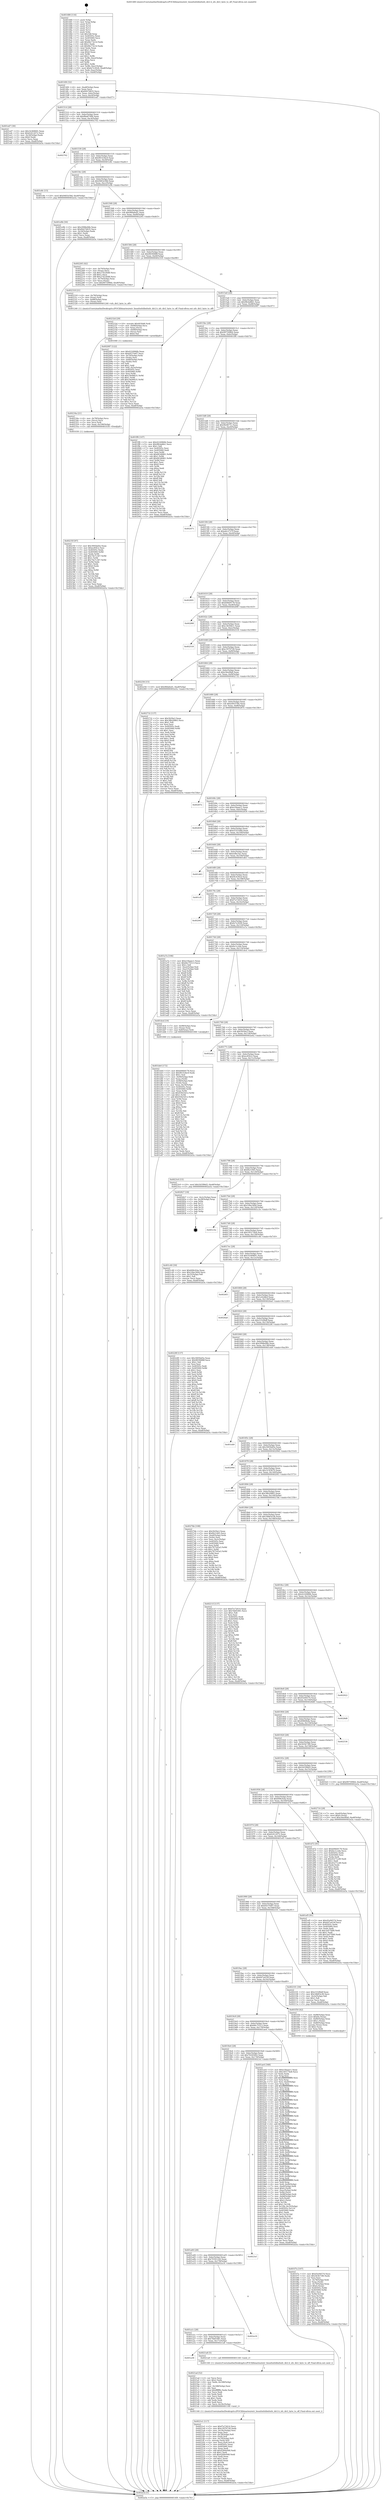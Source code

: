 digraph "0x401480" {
  label = "0x401480 (/mnt/c/Users/mathe/Desktop/tcc/POCII/binaries/extr_linuxfsxfslibxfsxfs_dir2.h_xfs_dir2_byte_to_off_Final-ollvm.out::main(0))"
  labelloc = "t"
  node[shape=record]

  Entry [label="",width=0.3,height=0.3,shape=circle,fillcolor=black,style=filled]
  "0x4014f4" [label="{
     0x4014f4 [32]\l
     | [instrs]\l
     &nbsp;&nbsp;0x4014f4 \<+6\>: mov -0xa8(%rbp),%eax\l
     &nbsp;&nbsp;0x4014fa \<+2\>: mov %eax,%ecx\l
     &nbsp;&nbsp;0x4014fc \<+6\>: sub $0x84476835,%ecx\l
     &nbsp;&nbsp;0x401502 \<+6\>: mov %eax,-0xbc(%rbp)\l
     &nbsp;&nbsp;0x401508 \<+6\>: mov %ecx,-0xc0(%rbp)\l
     &nbsp;&nbsp;0x40150e \<+6\>: je 0000000000401ed7 \<main+0xa57\>\l
  }"]
  "0x401ed7" [label="{
     0x401ed7 [30]\l
     | [instrs]\l
     &nbsp;&nbsp;0x401ed7 \<+5\>: mov $0x1b369691,%eax\l
     &nbsp;&nbsp;0x401edc \<+5\>: mov $0x62412072,%ecx\l
     &nbsp;&nbsp;0x401ee1 \<+3\>: mov -0x34(%rbp),%edx\l
     &nbsp;&nbsp;0x401ee4 \<+3\>: cmp $0x0,%edx\l
     &nbsp;&nbsp;0x401ee7 \<+3\>: cmove %ecx,%eax\l
     &nbsp;&nbsp;0x401eea \<+6\>: mov %eax,-0xa8(%rbp)\l
     &nbsp;&nbsp;0x401ef0 \<+5\>: jmp 0000000000402a5a \<main+0x15da\>\l
  }"]
  "0x401514" [label="{
     0x401514 [28]\l
     | [instrs]\l
     &nbsp;&nbsp;0x401514 \<+5\>: jmp 0000000000401519 \<main+0x99\>\l
     &nbsp;&nbsp;0x401519 \<+6\>: mov -0xbc(%rbp),%eax\l
     &nbsp;&nbsp;0x40151f \<+5\>: sub $0x8ba87496,%eax\l
     &nbsp;&nbsp;0x401524 \<+6\>: mov %eax,-0xc4(%rbp)\l
     &nbsp;&nbsp;0x40152a \<+6\>: je 0000000000402702 \<main+0x1282\>\l
  }"]
  Exit [label="",width=0.3,height=0.3,shape=circle,fillcolor=black,style=filled,peripheries=2]
  "0x402702" [label="{
     0x402702\l
  }", style=dashed]
  "0x401530" [label="{
     0x401530 [28]\l
     | [instrs]\l
     &nbsp;&nbsp;0x401530 \<+5\>: jmp 0000000000401535 \<main+0xb5\>\l
     &nbsp;&nbsp;0x401535 \<+6\>: mov -0xbc(%rbp),%eax\l
     &nbsp;&nbsp;0x40153b \<+5\>: sub $0x90143bc9,%eax\l
     &nbsp;&nbsp;0x401540 \<+6\>: mov %eax,-0xc8(%rbp)\l
     &nbsp;&nbsp;0x401546 \<+6\>: je 0000000000401e8c \<main+0xa0c\>\l
  }"]
  "0x40235f" [label="{
     0x40235f [97]\l
     | [instrs]\l
     &nbsp;&nbsp;0x40235f \<+5\>: mov $0x3005bd5e,%eax\l
     &nbsp;&nbsp;0x402364 \<+5\>: mov $0xec85fc2,%esi\l
     &nbsp;&nbsp;0x402369 \<+7\>: mov 0x40505c,%edx\l
     &nbsp;&nbsp;0x402370 \<+8\>: mov 0x405060,%r8d\l
     &nbsp;&nbsp;0x402378 \<+3\>: mov %edx,%r9d\l
     &nbsp;&nbsp;0x40237b \<+7\>: add $0x74e7c367,%r9d\l
     &nbsp;&nbsp;0x402382 \<+4\>: sub $0x1,%r9d\l
     &nbsp;&nbsp;0x402386 \<+7\>: sub $0x74e7c367,%r9d\l
     &nbsp;&nbsp;0x40238d \<+4\>: imul %r9d,%edx\l
     &nbsp;&nbsp;0x402391 \<+3\>: and $0x1,%edx\l
     &nbsp;&nbsp;0x402394 \<+3\>: cmp $0x0,%edx\l
     &nbsp;&nbsp;0x402397 \<+4\>: sete %r10b\l
     &nbsp;&nbsp;0x40239b \<+4\>: cmp $0xa,%r8d\l
     &nbsp;&nbsp;0x40239f \<+4\>: setl %r11b\l
     &nbsp;&nbsp;0x4023a3 \<+3\>: mov %r10b,%bl\l
     &nbsp;&nbsp;0x4023a6 \<+3\>: and %r11b,%bl\l
     &nbsp;&nbsp;0x4023a9 \<+3\>: xor %r11b,%r10b\l
     &nbsp;&nbsp;0x4023ac \<+3\>: or %r10b,%bl\l
     &nbsp;&nbsp;0x4023af \<+3\>: test $0x1,%bl\l
     &nbsp;&nbsp;0x4023b2 \<+3\>: cmovne %esi,%eax\l
     &nbsp;&nbsp;0x4023b5 \<+6\>: mov %eax,-0xa8(%rbp)\l
     &nbsp;&nbsp;0x4023bb \<+5\>: jmp 0000000000402a5a \<main+0x15da\>\l
  }"]
  "0x401e8c" [label="{
     0x401e8c [15]\l
     | [instrs]\l
     &nbsp;&nbsp;0x401e8c \<+10\>: movl $0x9483e58d,-0xa8(%rbp)\l
     &nbsp;&nbsp;0x401e96 \<+5\>: jmp 0000000000402a5a \<main+0x15da\>\l
  }"]
  "0x40154c" [label="{
     0x40154c [28]\l
     | [instrs]\l
     &nbsp;&nbsp;0x40154c \<+5\>: jmp 0000000000401551 \<main+0xd1\>\l
     &nbsp;&nbsp;0x401551 \<+6\>: mov -0xbc(%rbp),%eax\l
     &nbsp;&nbsp;0x401557 \<+5\>: sub $0x9483e58d,%eax\l
     &nbsp;&nbsp;0x40155c \<+6\>: mov %eax,-0xcc(%rbp)\l
     &nbsp;&nbsp;0x401562 \<+6\>: je 0000000000401e9b \<main+0xa1b\>\l
  }"]
  "0x40234a" [label="{
     0x40234a [21]\l
     | [instrs]\l
     &nbsp;&nbsp;0x40234a \<+4\>: mov -0x78(%rbp),%rcx\l
     &nbsp;&nbsp;0x40234e \<+3\>: mov (%rcx),%rcx\l
     &nbsp;&nbsp;0x402351 \<+3\>: mov %rcx,%rdi\l
     &nbsp;&nbsp;0x402354 \<+6\>: mov %eax,-0x190(%rbp)\l
     &nbsp;&nbsp;0x40235a \<+5\>: call 0000000000401030 \<free@plt\>\l
     | [calls]\l
     &nbsp;&nbsp;0x401030 \{1\} (unknown)\l
  }"]
  "0x401e9b" [label="{
     0x401e9b [30]\l
     | [instrs]\l
     &nbsp;&nbsp;0x401e9b \<+5\>: mov $0x2998e06b,%eax\l
     &nbsp;&nbsp;0x401ea0 \<+5\>: mov $0x84476835,%ecx\l
     &nbsp;&nbsp;0x401ea5 \<+3\>: mov -0x34(%rbp),%edx\l
     &nbsp;&nbsp;0x401ea8 \<+3\>: cmp $0x1,%edx\l
     &nbsp;&nbsp;0x401eab \<+3\>: cmovl %ecx,%eax\l
     &nbsp;&nbsp;0x401eae \<+6\>: mov %eax,-0xa8(%rbp)\l
     &nbsp;&nbsp;0x401eb4 \<+5\>: jmp 0000000000402a5a \<main+0x15da\>\l
  }"]
  "0x401568" [label="{
     0x401568 [28]\l
     | [instrs]\l
     &nbsp;&nbsp;0x401568 \<+5\>: jmp 000000000040156d \<main+0xed\>\l
     &nbsp;&nbsp;0x40156d \<+6\>: mov -0xbc(%rbp),%eax\l
     &nbsp;&nbsp;0x401573 \<+5\>: sub $0x96fa6ed1,%eax\l
     &nbsp;&nbsp;0x401578 \<+6\>: mov %eax,-0xd0(%rbp)\l
     &nbsp;&nbsp;0x40157e \<+6\>: je 0000000000402265 \<main+0xde5\>\l
  }"]
  "0x40232d" [label="{
     0x40232d [29]\l
     | [instrs]\l
     &nbsp;&nbsp;0x40232d \<+10\>: movabs $0x4030d6,%rdi\l
     &nbsp;&nbsp;0x402337 \<+4\>: mov -0x68(%rbp),%rcx\l
     &nbsp;&nbsp;0x40233b \<+2\>: mov %eax,(%rcx)\l
     &nbsp;&nbsp;0x40233d \<+4\>: mov -0x68(%rbp),%rcx\l
     &nbsp;&nbsp;0x402341 \<+2\>: mov (%rcx),%esi\l
     &nbsp;&nbsp;0x402343 \<+2\>: mov $0x0,%al\l
     &nbsp;&nbsp;0x402345 \<+5\>: call 0000000000401040 \<printf@plt\>\l
     | [calls]\l
     &nbsp;&nbsp;0x401040 \{1\} (unknown)\l
  }"]
  "0x402265" [label="{
     0x402265 [42]\l
     | [instrs]\l
     &nbsp;&nbsp;0x402265 \<+4\>: mov -0x70(%rbp),%rax\l
     &nbsp;&nbsp;0x402269 \<+2\>: mov (%rax),%ecx\l
     &nbsp;&nbsp;0x40226b \<+6\>: sub $0x274226d8,%ecx\l
     &nbsp;&nbsp;0x402271 \<+3\>: add $0x1,%ecx\l
     &nbsp;&nbsp;0x402274 \<+6\>: add $0x274226d8,%ecx\l
     &nbsp;&nbsp;0x40227a \<+4\>: mov -0x70(%rbp),%rax\l
     &nbsp;&nbsp;0x40227e \<+2\>: mov %ecx,(%rax)\l
     &nbsp;&nbsp;0x402280 \<+10\>: movl $0x99759964,-0xa8(%rbp)\l
     &nbsp;&nbsp;0x40228a \<+5\>: jmp 0000000000402a5a \<main+0x15da\>\l
  }"]
  "0x401584" [label="{
     0x401584 [28]\l
     | [instrs]\l
     &nbsp;&nbsp;0x401584 \<+5\>: jmp 0000000000401589 \<main+0x109\>\l
     &nbsp;&nbsp;0x401589 \<+6\>: mov -0xbc(%rbp),%eax\l
     &nbsp;&nbsp;0x40158f \<+5\>: sub $0x9839488f,%eax\l
     &nbsp;&nbsp;0x401594 \<+6\>: mov %eax,-0xd4(%rbp)\l
     &nbsp;&nbsp;0x40159a \<+6\>: je 0000000000402318 \<main+0xe98\>\l
  }"]
  "0x4021e1" [label="{
     0x4021e1 [117]\l
     | [instrs]\l
     &nbsp;&nbsp;0x4021e1 \<+5\>: mov $0xf7a72614,%ecx\l
     &nbsp;&nbsp;0x4021e6 \<+5\>: mov $0xc5976728,%edx\l
     &nbsp;&nbsp;0x4021eb \<+6\>: mov -0x18c(%rbp),%esi\l
     &nbsp;&nbsp;0x4021f1 \<+3\>: imul %eax,%esi\l
     &nbsp;&nbsp;0x4021f4 \<+4\>: mov -0x78(%rbp),%r8\l
     &nbsp;&nbsp;0x4021f8 \<+3\>: mov (%r8),%r8\l
     &nbsp;&nbsp;0x4021fb \<+4\>: mov -0x70(%rbp),%r9\l
     &nbsp;&nbsp;0x4021ff \<+3\>: movslq (%r9),%r9\l
     &nbsp;&nbsp;0x402202 \<+4\>: mov %esi,(%r8,%r9,4)\l
     &nbsp;&nbsp;0x402206 \<+7\>: mov 0x40505c,%eax\l
     &nbsp;&nbsp;0x40220d \<+7\>: mov 0x405060,%esi\l
     &nbsp;&nbsp;0x402214 \<+2\>: mov %eax,%edi\l
     &nbsp;&nbsp;0x402216 \<+6\>: add $0x4284e048,%edi\l
     &nbsp;&nbsp;0x40221c \<+3\>: sub $0x1,%edi\l
     &nbsp;&nbsp;0x40221f \<+6\>: sub $0x4284e048,%edi\l
     &nbsp;&nbsp;0x402225 \<+3\>: imul %edi,%eax\l
     &nbsp;&nbsp;0x402228 \<+3\>: and $0x1,%eax\l
     &nbsp;&nbsp;0x40222b \<+3\>: cmp $0x0,%eax\l
     &nbsp;&nbsp;0x40222e \<+4\>: sete %r10b\l
     &nbsp;&nbsp;0x402232 \<+3\>: cmp $0xa,%esi\l
     &nbsp;&nbsp;0x402235 \<+4\>: setl %r11b\l
     &nbsp;&nbsp;0x402239 \<+3\>: mov %r10b,%bl\l
     &nbsp;&nbsp;0x40223c \<+3\>: and %r11b,%bl\l
     &nbsp;&nbsp;0x40223f \<+3\>: xor %r11b,%r10b\l
     &nbsp;&nbsp;0x402242 \<+3\>: or %r10b,%bl\l
     &nbsp;&nbsp;0x402245 \<+3\>: test $0x1,%bl\l
     &nbsp;&nbsp;0x402248 \<+3\>: cmovne %edx,%ecx\l
     &nbsp;&nbsp;0x40224b \<+6\>: mov %ecx,-0xa8(%rbp)\l
     &nbsp;&nbsp;0x402251 \<+5\>: jmp 0000000000402a5a \<main+0x15da\>\l
  }"]
  "0x402318" [label="{
     0x402318 [21]\l
     | [instrs]\l
     &nbsp;&nbsp;0x402318 \<+4\>: mov -0x78(%rbp),%rax\l
     &nbsp;&nbsp;0x40231c \<+3\>: mov (%rax),%rdi\l
     &nbsp;&nbsp;0x40231f \<+7\>: mov -0x88(%rbp),%rax\l
     &nbsp;&nbsp;0x402326 \<+2\>: mov (%rax),%esi\l
     &nbsp;&nbsp;0x402328 \<+5\>: call 0000000000401240 \<xfs_dir2_byte_to_off\>\l
     | [calls]\l
     &nbsp;&nbsp;0x401240 \{1\} (/mnt/c/Users/mathe/Desktop/tcc/POCII/binaries/extr_linuxfsxfslibxfsxfs_dir2.h_xfs_dir2_byte_to_off_Final-ollvm.out::xfs_dir2_byte_to_off)\l
  }"]
  "0x4015a0" [label="{
     0x4015a0 [28]\l
     | [instrs]\l
     &nbsp;&nbsp;0x4015a0 \<+5\>: jmp 00000000004015a5 \<main+0x125\>\l
     &nbsp;&nbsp;0x4015a5 \<+6\>: mov -0xbc(%rbp),%eax\l
     &nbsp;&nbsp;0x4015ab \<+5\>: sub $0x98cbd6b1,%eax\l
     &nbsp;&nbsp;0x4015b0 \<+6\>: mov %eax,-0xd8(%rbp)\l
     &nbsp;&nbsp;0x4015b6 \<+6\>: je 0000000000402087 \<main+0xc07\>\l
  }"]
  "0x4021ad" [label="{
     0x4021ad [52]\l
     | [instrs]\l
     &nbsp;&nbsp;0x4021ad \<+2\>: xor %ecx,%ecx\l
     &nbsp;&nbsp;0x4021af \<+5\>: mov $0x2,%edx\l
     &nbsp;&nbsp;0x4021b4 \<+6\>: mov %edx,-0x188(%rbp)\l
     &nbsp;&nbsp;0x4021ba \<+1\>: cltd\l
     &nbsp;&nbsp;0x4021bb \<+6\>: mov -0x188(%rbp),%esi\l
     &nbsp;&nbsp;0x4021c1 \<+2\>: idiv %esi\l
     &nbsp;&nbsp;0x4021c3 \<+6\>: imul $0xfffffffe,%edx,%edx\l
     &nbsp;&nbsp;0x4021c9 \<+2\>: mov %ecx,%edi\l
     &nbsp;&nbsp;0x4021cb \<+2\>: sub %edx,%edi\l
     &nbsp;&nbsp;0x4021cd \<+2\>: mov %ecx,%edx\l
     &nbsp;&nbsp;0x4021cf \<+3\>: sub $0x1,%edx\l
     &nbsp;&nbsp;0x4021d2 \<+2\>: add %edx,%edi\l
     &nbsp;&nbsp;0x4021d4 \<+2\>: sub %edi,%ecx\l
     &nbsp;&nbsp;0x4021d6 \<+6\>: mov %ecx,-0x18c(%rbp)\l
     &nbsp;&nbsp;0x4021dc \<+5\>: call 0000000000401160 \<next_i\>\l
     | [calls]\l
     &nbsp;&nbsp;0x401160 \{1\} (/mnt/c/Users/mathe/Desktop/tcc/POCII/binaries/extr_linuxfsxfslibxfsxfs_dir2.h_xfs_dir2_byte_to_off_Final-ollvm.out::next_i)\l
  }"]
  "0x402087" [label="{
     0x402087 [122]\l
     | [instrs]\l
     &nbsp;&nbsp;0x402087 \<+5\>: mov $0x4224966b,%eax\l
     &nbsp;&nbsp;0x40208c \<+5\>: mov $0x643744f7,%ecx\l
     &nbsp;&nbsp;0x402091 \<+4\>: mov -0x70(%rbp),%rdx\l
     &nbsp;&nbsp;0x402095 \<+2\>: mov (%rdx),%esi\l
     &nbsp;&nbsp;0x402097 \<+4\>: mov -0x80(%rbp),%rdx\l
     &nbsp;&nbsp;0x40209b \<+2\>: cmp (%rdx),%esi\l
     &nbsp;&nbsp;0x40209d \<+4\>: setl %dil\l
     &nbsp;&nbsp;0x4020a1 \<+4\>: and $0x1,%dil\l
     &nbsp;&nbsp;0x4020a5 \<+4\>: mov %dil,-0x2e(%rbp)\l
     &nbsp;&nbsp;0x4020a9 \<+7\>: mov 0x40505c,%esi\l
     &nbsp;&nbsp;0x4020b0 \<+8\>: mov 0x405060,%r8d\l
     &nbsp;&nbsp;0x4020b8 \<+3\>: mov %esi,%r9d\l
     &nbsp;&nbsp;0x4020bb \<+7\>: sub $0x19e06b31,%r9d\l
     &nbsp;&nbsp;0x4020c2 \<+4\>: sub $0x1,%r9d\l
     &nbsp;&nbsp;0x4020c6 \<+7\>: add $0x19e06b31,%r9d\l
     &nbsp;&nbsp;0x4020cd \<+4\>: imul %r9d,%esi\l
     &nbsp;&nbsp;0x4020d1 \<+3\>: and $0x1,%esi\l
     &nbsp;&nbsp;0x4020d4 \<+3\>: cmp $0x0,%esi\l
     &nbsp;&nbsp;0x4020d7 \<+4\>: sete %dil\l
     &nbsp;&nbsp;0x4020db \<+4\>: cmp $0xa,%r8d\l
     &nbsp;&nbsp;0x4020df \<+4\>: setl %r10b\l
     &nbsp;&nbsp;0x4020e3 \<+3\>: mov %dil,%r11b\l
     &nbsp;&nbsp;0x4020e6 \<+3\>: and %r10b,%r11b\l
     &nbsp;&nbsp;0x4020e9 \<+3\>: xor %r10b,%dil\l
     &nbsp;&nbsp;0x4020ec \<+3\>: or %dil,%r11b\l
     &nbsp;&nbsp;0x4020ef \<+4\>: test $0x1,%r11b\l
     &nbsp;&nbsp;0x4020f3 \<+3\>: cmovne %ecx,%eax\l
     &nbsp;&nbsp;0x4020f6 \<+6\>: mov %eax,-0xa8(%rbp)\l
     &nbsp;&nbsp;0x4020fc \<+5\>: jmp 0000000000402a5a \<main+0x15da\>\l
  }"]
  "0x4015bc" [label="{
     0x4015bc [28]\l
     | [instrs]\l
     &nbsp;&nbsp;0x4015bc \<+5\>: jmp 00000000004015c1 \<main+0x141\>\l
     &nbsp;&nbsp;0x4015c1 \<+6\>: mov -0xbc(%rbp),%eax\l
     &nbsp;&nbsp;0x4015c7 \<+5\>: sub $0x99759964,%eax\l
     &nbsp;&nbsp;0x4015cc \<+6\>: mov %eax,-0xdc(%rbp)\l
     &nbsp;&nbsp;0x4015d2 \<+6\>: je 0000000000401ff4 \<main+0xb74\>\l
  }"]
  "0x401a38" [label="{
     0x401a38\l
  }", style=dashed]
  "0x401ff4" [label="{
     0x401ff4 [147]\l
     | [instrs]\l
     &nbsp;&nbsp;0x401ff4 \<+5\>: mov $0x4224966b,%eax\l
     &nbsp;&nbsp;0x401ff9 \<+5\>: mov $0x98cbd6b1,%ecx\l
     &nbsp;&nbsp;0x401ffe \<+2\>: mov $0x1,%dl\l
     &nbsp;&nbsp;0x402000 \<+7\>: mov 0x40505c,%esi\l
     &nbsp;&nbsp;0x402007 \<+7\>: mov 0x405060,%edi\l
     &nbsp;&nbsp;0x40200e \<+3\>: mov %esi,%r8d\l
     &nbsp;&nbsp;0x402011 \<+7\>: sub $0x663dfd61,%r8d\l
     &nbsp;&nbsp;0x402018 \<+4\>: sub $0x1,%r8d\l
     &nbsp;&nbsp;0x40201c \<+7\>: add $0x663dfd61,%r8d\l
     &nbsp;&nbsp;0x402023 \<+4\>: imul %r8d,%esi\l
     &nbsp;&nbsp;0x402027 \<+3\>: and $0x1,%esi\l
     &nbsp;&nbsp;0x40202a \<+3\>: cmp $0x0,%esi\l
     &nbsp;&nbsp;0x40202d \<+4\>: sete %r9b\l
     &nbsp;&nbsp;0x402031 \<+3\>: cmp $0xa,%edi\l
     &nbsp;&nbsp;0x402034 \<+4\>: setl %r10b\l
     &nbsp;&nbsp;0x402038 \<+3\>: mov %r9b,%r11b\l
     &nbsp;&nbsp;0x40203b \<+4\>: xor $0xff,%r11b\l
     &nbsp;&nbsp;0x40203f \<+3\>: mov %r10b,%bl\l
     &nbsp;&nbsp;0x402042 \<+3\>: xor $0xff,%bl\l
     &nbsp;&nbsp;0x402045 \<+3\>: xor $0x0,%dl\l
     &nbsp;&nbsp;0x402048 \<+3\>: mov %r11b,%r14b\l
     &nbsp;&nbsp;0x40204b \<+4\>: and $0x0,%r14b\l
     &nbsp;&nbsp;0x40204f \<+3\>: and %dl,%r9b\l
     &nbsp;&nbsp;0x402052 \<+3\>: mov %bl,%r15b\l
     &nbsp;&nbsp;0x402055 \<+4\>: and $0x0,%r15b\l
     &nbsp;&nbsp;0x402059 \<+3\>: and %dl,%r10b\l
     &nbsp;&nbsp;0x40205c \<+3\>: or %r9b,%r14b\l
     &nbsp;&nbsp;0x40205f \<+3\>: or %r10b,%r15b\l
     &nbsp;&nbsp;0x402062 \<+3\>: xor %r15b,%r14b\l
     &nbsp;&nbsp;0x402065 \<+3\>: or %bl,%r11b\l
     &nbsp;&nbsp;0x402068 \<+4\>: xor $0xff,%r11b\l
     &nbsp;&nbsp;0x40206c \<+3\>: or $0x0,%dl\l
     &nbsp;&nbsp;0x40206f \<+3\>: and %dl,%r11b\l
     &nbsp;&nbsp;0x402072 \<+3\>: or %r11b,%r14b\l
     &nbsp;&nbsp;0x402075 \<+4\>: test $0x1,%r14b\l
     &nbsp;&nbsp;0x402079 \<+3\>: cmovne %ecx,%eax\l
     &nbsp;&nbsp;0x40207c \<+6\>: mov %eax,-0xa8(%rbp)\l
     &nbsp;&nbsp;0x402082 \<+5\>: jmp 0000000000402a5a \<main+0x15da\>\l
  }"]
  "0x4015d8" [label="{
     0x4015d8 [28]\l
     | [instrs]\l
     &nbsp;&nbsp;0x4015d8 \<+5\>: jmp 00000000004015dd \<main+0x15d\>\l
     &nbsp;&nbsp;0x4015dd \<+6\>: mov -0xbc(%rbp),%eax\l
     &nbsp;&nbsp;0x4015e3 \<+5\>: sub $0x9fe9671c,%eax\l
     &nbsp;&nbsp;0x4015e8 \<+6\>: mov %eax,-0xe0(%rbp)\l
     &nbsp;&nbsp;0x4015ee \<+6\>: je 0000000000402471 \<main+0xff1\>\l
  }"]
  "0x4021a8" [label="{
     0x4021a8 [5]\l
     | [instrs]\l
     &nbsp;&nbsp;0x4021a8 \<+5\>: call 0000000000401160 \<next_i\>\l
     | [calls]\l
     &nbsp;&nbsp;0x401160 \{1\} (/mnt/c/Users/mathe/Desktop/tcc/POCII/binaries/extr_linuxfsxfslibxfsxfs_dir2.h_xfs_dir2_byte_to_off_Final-ollvm.out::next_i)\l
  }"]
  "0x402471" [label="{
     0x402471\l
  }", style=dashed]
  "0x4015f4" [label="{
     0x4015f4 [28]\l
     | [instrs]\l
     &nbsp;&nbsp;0x4015f4 \<+5\>: jmp 00000000004015f9 \<main+0x179\>\l
     &nbsp;&nbsp;0x4015f9 \<+6\>: mov -0xbc(%rbp),%eax\l
     &nbsp;&nbsp;0x4015ff \<+5\>: sub $0xa6c2727f,%eax\l
     &nbsp;&nbsp;0x401604 \<+6\>: mov %eax,-0xe4(%rbp)\l
     &nbsp;&nbsp;0x40160a \<+6\>: je 0000000000402691 \<main+0x1211\>\l
  }"]
  "0x401a1c" [label="{
     0x401a1c [28]\l
     | [instrs]\l
     &nbsp;&nbsp;0x401a1c \<+5\>: jmp 0000000000401a21 \<main+0x5a1\>\l
     &nbsp;&nbsp;0x401a21 \<+6\>: mov -0xbc(%rbp),%eax\l
     &nbsp;&nbsp;0x401a27 \<+5\>: sub $0x7bbf1081,%eax\l
     &nbsp;&nbsp;0x401a2c \<+6\>: mov %eax,-0x17c(%rbp)\l
     &nbsp;&nbsp;0x401a32 \<+6\>: je 00000000004021a8 \<main+0xd28\>\l
  }"]
  "0x402691" [label="{
     0x402691\l
  }", style=dashed]
  "0x401610" [label="{
     0x401610 [28]\l
     | [instrs]\l
     &nbsp;&nbsp;0x401610 \<+5\>: jmp 0000000000401615 \<main+0x195\>\l
     &nbsp;&nbsp;0x401615 \<+6\>: mov -0xbc(%rbp),%eax\l
     &nbsp;&nbsp;0x40161b \<+5\>: sub $0xb06b9178,%eax\l
     &nbsp;&nbsp;0x401620 \<+6\>: mov %eax,-0xe8(%rbp)\l
     &nbsp;&nbsp;0x401626 \<+6\>: je 000000000040289f \<main+0x141f\>\l
  }"]
  "0x402a18" [label="{
     0x402a18\l
  }", style=dashed]
  "0x40289f" [label="{
     0x40289f\l
  }", style=dashed]
  "0x40162c" [label="{
     0x40162c [28]\l
     | [instrs]\l
     &nbsp;&nbsp;0x40162c \<+5\>: jmp 0000000000401631 \<main+0x1b1\>\l
     &nbsp;&nbsp;0x401631 \<+6\>: mov -0xbc(%rbp),%eax\l
     &nbsp;&nbsp;0x401637 \<+5\>: sub $0xc3b59dc1,%eax\l
     &nbsp;&nbsp;0x40163c \<+6\>: mov %eax,-0xec(%rbp)\l
     &nbsp;&nbsp;0x401642 \<+6\>: je 0000000000402518 \<main+0x1098\>\l
  }"]
  "0x401a00" [label="{
     0x401a00 [28]\l
     | [instrs]\l
     &nbsp;&nbsp;0x401a00 \<+5\>: jmp 0000000000401a05 \<main+0x585\>\l
     &nbsp;&nbsp;0x401a05 \<+6\>: mov -0xbc(%rbp),%eax\l
     &nbsp;&nbsp;0x401a0b \<+5\>: sub $0x70391226,%eax\l
     &nbsp;&nbsp;0x401a10 \<+6\>: mov %eax,-0x178(%rbp)\l
     &nbsp;&nbsp;0x401a16 \<+6\>: je 0000000000402a18 \<main+0x1598\>\l
  }"]
  "0x402518" [label="{
     0x402518\l
  }", style=dashed]
  "0x401648" [label="{
     0x401648 [28]\l
     | [instrs]\l
     &nbsp;&nbsp;0x401648 \<+5\>: jmp 000000000040164d \<main+0x1cd\>\l
     &nbsp;&nbsp;0x40164d \<+6\>: mov -0xbc(%rbp),%eax\l
     &nbsp;&nbsp;0x401653 \<+5\>: sub $0xc5976728,%eax\l
     &nbsp;&nbsp;0x401658 \<+6\>: mov %eax,-0xf0(%rbp)\l
     &nbsp;&nbsp;0x40165e \<+6\>: je 0000000000402256 \<main+0xdd6\>\l
  }"]
  "0x4023cf" [label="{
     0x4023cf\l
  }", style=dashed]
  "0x402256" [label="{
     0x402256 [15]\l
     | [instrs]\l
     &nbsp;&nbsp;0x402256 \<+10\>: movl $0x96fa6ed1,-0xa8(%rbp)\l
     &nbsp;&nbsp;0x402260 \<+5\>: jmp 0000000000402a5a \<main+0x15da\>\l
  }"]
  "0x401664" [label="{
     0x401664 [28]\l
     | [instrs]\l
     &nbsp;&nbsp;0x401664 \<+5\>: jmp 0000000000401669 \<main+0x1e9\>\l
     &nbsp;&nbsp;0x401669 \<+6\>: mov -0xbc(%rbp),%eax\l
     &nbsp;&nbsp;0x40166f \<+5\>: sub $0xc9ee9fa8,%eax\l
     &nbsp;&nbsp;0x401674 \<+6\>: mov %eax,-0xf4(%rbp)\l
     &nbsp;&nbsp;0x40167a \<+6\>: je 0000000000402732 \<main+0x12b2\>\l
  }"]
  "0x401f7a" [label="{
     0x401f7a [107]\l
     | [instrs]\l
     &nbsp;&nbsp;0x401f7a \<+5\>: mov $0x45e94574,%ecx\l
     &nbsp;&nbsp;0x401f7f \<+5\>: mov $0x563b73f0,%edx\l
     &nbsp;&nbsp;0x401f84 \<+2\>: xor %esi,%esi\l
     &nbsp;&nbsp;0x401f86 \<+4\>: mov -0x78(%rbp),%rdi\l
     &nbsp;&nbsp;0x401f8a \<+3\>: mov %rax,(%rdi)\l
     &nbsp;&nbsp;0x401f8d \<+4\>: mov -0x70(%rbp),%rax\l
     &nbsp;&nbsp;0x401f91 \<+6\>: movl $0x0,(%rax)\l
     &nbsp;&nbsp;0x401f97 \<+8\>: mov 0x40505c,%r8d\l
     &nbsp;&nbsp;0x401f9f \<+8\>: mov 0x405060,%r9d\l
     &nbsp;&nbsp;0x401fa7 \<+3\>: sub $0x1,%esi\l
     &nbsp;&nbsp;0x401faa \<+3\>: mov %r8d,%r10d\l
     &nbsp;&nbsp;0x401fad \<+3\>: add %esi,%r10d\l
     &nbsp;&nbsp;0x401fb0 \<+4\>: imul %r10d,%r8d\l
     &nbsp;&nbsp;0x401fb4 \<+4\>: and $0x1,%r8d\l
     &nbsp;&nbsp;0x401fb8 \<+4\>: cmp $0x0,%r8d\l
     &nbsp;&nbsp;0x401fbc \<+4\>: sete %r11b\l
     &nbsp;&nbsp;0x401fc0 \<+4\>: cmp $0xa,%r9d\l
     &nbsp;&nbsp;0x401fc4 \<+3\>: setl %bl\l
     &nbsp;&nbsp;0x401fc7 \<+3\>: mov %r11b,%r14b\l
     &nbsp;&nbsp;0x401fca \<+3\>: and %bl,%r14b\l
     &nbsp;&nbsp;0x401fcd \<+3\>: xor %bl,%r11b\l
     &nbsp;&nbsp;0x401fd0 \<+3\>: or %r11b,%r14b\l
     &nbsp;&nbsp;0x401fd3 \<+4\>: test $0x1,%r14b\l
     &nbsp;&nbsp;0x401fd7 \<+3\>: cmovne %edx,%ecx\l
     &nbsp;&nbsp;0x401fda \<+6\>: mov %ecx,-0xa8(%rbp)\l
     &nbsp;&nbsp;0x401fe0 \<+5\>: jmp 0000000000402a5a \<main+0x15da\>\l
  }"]
  "0x402732" [label="{
     0x402732 [137]\l
     | [instrs]\l
     &nbsp;&nbsp;0x402732 \<+5\>: mov $0x5b59a3,%eax\l
     &nbsp;&nbsp;0x402737 \<+5\>: mov $0x38b20865,%ecx\l
     &nbsp;&nbsp;0x40273c \<+2\>: mov $0x1,%dl\l
     &nbsp;&nbsp;0x40273e \<+2\>: xor %esi,%esi\l
     &nbsp;&nbsp;0x402740 \<+7\>: mov 0x40505c,%edi\l
     &nbsp;&nbsp;0x402747 \<+8\>: mov 0x405060,%r8d\l
     &nbsp;&nbsp;0x40274f \<+3\>: sub $0x1,%esi\l
     &nbsp;&nbsp;0x402752 \<+3\>: mov %edi,%r9d\l
     &nbsp;&nbsp;0x402755 \<+3\>: add %esi,%r9d\l
     &nbsp;&nbsp;0x402758 \<+4\>: imul %r9d,%edi\l
     &nbsp;&nbsp;0x40275c \<+3\>: and $0x1,%edi\l
     &nbsp;&nbsp;0x40275f \<+3\>: cmp $0x0,%edi\l
     &nbsp;&nbsp;0x402762 \<+4\>: sete %r10b\l
     &nbsp;&nbsp;0x402766 \<+4\>: cmp $0xa,%r8d\l
     &nbsp;&nbsp;0x40276a \<+4\>: setl %r11b\l
     &nbsp;&nbsp;0x40276e \<+3\>: mov %r10b,%bl\l
     &nbsp;&nbsp;0x402771 \<+3\>: xor $0xff,%bl\l
     &nbsp;&nbsp;0x402774 \<+3\>: mov %r11b,%r14b\l
     &nbsp;&nbsp;0x402777 \<+4\>: xor $0xff,%r14b\l
     &nbsp;&nbsp;0x40277b \<+3\>: xor $0x1,%dl\l
     &nbsp;&nbsp;0x40277e \<+3\>: mov %bl,%r15b\l
     &nbsp;&nbsp;0x402781 \<+4\>: and $0xff,%r15b\l
     &nbsp;&nbsp;0x402785 \<+3\>: and %dl,%r10b\l
     &nbsp;&nbsp;0x402788 \<+3\>: mov %r14b,%r12b\l
     &nbsp;&nbsp;0x40278b \<+4\>: and $0xff,%r12b\l
     &nbsp;&nbsp;0x40278f \<+3\>: and %dl,%r11b\l
     &nbsp;&nbsp;0x402792 \<+3\>: or %r10b,%r15b\l
     &nbsp;&nbsp;0x402795 \<+3\>: or %r11b,%r12b\l
     &nbsp;&nbsp;0x402798 \<+3\>: xor %r12b,%r15b\l
     &nbsp;&nbsp;0x40279b \<+3\>: or %r14b,%bl\l
     &nbsp;&nbsp;0x40279e \<+3\>: xor $0xff,%bl\l
     &nbsp;&nbsp;0x4027a1 \<+3\>: or $0x1,%dl\l
     &nbsp;&nbsp;0x4027a4 \<+2\>: and %dl,%bl\l
     &nbsp;&nbsp;0x4027a6 \<+3\>: or %bl,%r15b\l
     &nbsp;&nbsp;0x4027a9 \<+4\>: test $0x1,%r15b\l
     &nbsp;&nbsp;0x4027ad \<+3\>: cmovne %ecx,%eax\l
     &nbsp;&nbsp;0x4027b0 \<+6\>: mov %eax,-0xa8(%rbp)\l
     &nbsp;&nbsp;0x4027b6 \<+5\>: jmp 0000000000402a5a \<main+0x15da\>\l
  }"]
  "0x401680" [label="{
     0x401680 [28]\l
     | [instrs]\l
     &nbsp;&nbsp;0x401680 \<+5\>: jmp 0000000000401685 \<main+0x205\>\l
     &nbsp;&nbsp;0x401685 \<+6\>: mov -0xbc(%rbp),%eax\l
     &nbsp;&nbsp;0x40168b \<+5\>: sub $0xe001f78e,%eax\l
     &nbsp;&nbsp;0x401690 \<+6\>: mov %eax,-0xf8(%rbp)\l
     &nbsp;&nbsp;0x401696 \<+6\>: je 000000000040287e \<main+0x13fe\>\l
  }"]
  "0x401de0" [label="{
     0x401de0 [172]\l
     | [instrs]\l
     &nbsp;&nbsp;0x401de0 \<+5\>: mov $0xb06b9178,%ecx\l
     &nbsp;&nbsp;0x401de5 \<+5\>: mov $0x90143bc9,%edx\l
     &nbsp;&nbsp;0x401dea \<+3\>: mov $0x1,%sil\l
     &nbsp;&nbsp;0x401ded \<+7\>: mov -0x90(%rbp),%rdi\l
     &nbsp;&nbsp;0x401df4 \<+2\>: mov %eax,(%rdi)\l
     &nbsp;&nbsp;0x401df6 \<+7\>: mov -0x90(%rbp),%rdi\l
     &nbsp;&nbsp;0x401dfd \<+2\>: mov (%rdi),%eax\l
     &nbsp;&nbsp;0x401dff \<+3\>: mov %eax,-0x34(%rbp)\l
     &nbsp;&nbsp;0x401e02 \<+7\>: mov 0x40505c,%eax\l
     &nbsp;&nbsp;0x401e09 \<+8\>: mov 0x405060,%r8d\l
     &nbsp;&nbsp;0x401e11 \<+3\>: mov %eax,%r9d\l
     &nbsp;&nbsp;0x401e14 \<+7\>: sub $0x930e5d12,%r9d\l
     &nbsp;&nbsp;0x401e1b \<+4\>: sub $0x1,%r9d\l
     &nbsp;&nbsp;0x401e1f \<+7\>: add $0x930e5d12,%r9d\l
     &nbsp;&nbsp;0x401e26 \<+4\>: imul %r9d,%eax\l
     &nbsp;&nbsp;0x401e2a \<+3\>: and $0x1,%eax\l
     &nbsp;&nbsp;0x401e2d \<+3\>: cmp $0x0,%eax\l
     &nbsp;&nbsp;0x401e30 \<+4\>: sete %r10b\l
     &nbsp;&nbsp;0x401e34 \<+4\>: cmp $0xa,%r8d\l
     &nbsp;&nbsp;0x401e38 \<+4\>: setl %r11b\l
     &nbsp;&nbsp;0x401e3c \<+3\>: mov %r10b,%bl\l
     &nbsp;&nbsp;0x401e3f \<+3\>: xor $0xff,%bl\l
     &nbsp;&nbsp;0x401e42 \<+3\>: mov %r11b,%r14b\l
     &nbsp;&nbsp;0x401e45 \<+4\>: xor $0xff,%r14b\l
     &nbsp;&nbsp;0x401e49 \<+4\>: xor $0x1,%sil\l
     &nbsp;&nbsp;0x401e4d \<+3\>: mov %bl,%r15b\l
     &nbsp;&nbsp;0x401e50 \<+4\>: and $0xff,%r15b\l
     &nbsp;&nbsp;0x401e54 \<+3\>: and %sil,%r10b\l
     &nbsp;&nbsp;0x401e57 \<+3\>: mov %r14b,%r12b\l
     &nbsp;&nbsp;0x401e5a \<+4\>: and $0xff,%r12b\l
     &nbsp;&nbsp;0x401e5e \<+3\>: and %sil,%r11b\l
     &nbsp;&nbsp;0x401e61 \<+3\>: or %r10b,%r15b\l
     &nbsp;&nbsp;0x401e64 \<+3\>: or %r11b,%r12b\l
     &nbsp;&nbsp;0x401e67 \<+3\>: xor %r12b,%r15b\l
     &nbsp;&nbsp;0x401e6a \<+3\>: or %r14b,%bl\l
     &nbsp;&nbsp;0x401e6d \<+3\>: xor $0xff,%bl\l
     &nbsp;&nbsp;0x401e70 \<+4\>: or $0x1,%sil\l
     &nbsp;&nbsp;0x401e74 \<+3\>: and %sil,%bl\l
     &nbsp;&nbsp;0x401e77 \<+3\>: or %bl,%r15b\l
     &nbsp;&nbsp;0x401e7a \<+4\>: test $0x1,%r15b\l
     &nbsp;&nbsp;0x401e7e \<+3\>: cmovne %edx,%ecx\l
     &nbsp;&nbsp;0x401e81 \<+6\>: mov %ecx,-0xa8(%rbp)\l
     &nbsp;&nbsp;0x401e87 \<+5\>: jmp 0000000000402a5a \<main+0x15da\>\l
  }"]
  "0x40287e" [label="{
     0x40287e\l
  }", style=dashed]
  "0x40169c" [label="{
     0x40169c [28]\l
     | [instrs]\l
     &nbsp;&nbsp;0x40169c \<+5\>: jmp 00000000004016a1 \<main+0x221\>\l
     &nbsp;&nbsp;0x4016a1 \<+6\>: mov -0xbc(%rbp),%eax\l
     &nbsp;&nbsp;0x4016a7 \<+5\>: sub $0xe18aaec1,%eax\l
     &nbsp;&nbsp;0x4016ac \<+6\>: mov %eax,-0xfc(%rbp)\l
     &nbsp;&nbsp;0x4016b2 \<+6\>: je 0000000000402839 \<main+0x13b9\>\l
  }"]
  "0x4019e4" [label="{
     0x4019e4 [28]\l
     | [instrs]\l
     &nbsp;&nbsp;0x4019e4 \<+5\>: jmp 00000000004019e9 \<main+0x569\>\l
     &nbsp;&nbsp;0x4019e9 \<+6\>: mov -0xbc(%rbp),%eax\l
     &nbsp;&nbsp;0x4019ef \<+5\>: sub $0x70245002,%eax\l
     &nbsp;&nbsp;0x4019f4 \<+6\>: mov %eax,-0x174(%rbp)\l
     &nbsp;&nbsp;0x4019fa \<+6\>: je 00000000004023cf \<main+0xf4f\>\l
  }"]
  "0x402839" [label="{
     0x402839\l
  }", style=dashed]
  "0x4016b8" [label="{
     0x4016b8 [28]\l
     | [instrs]\l
     &nbsp;&nbsp;0x4016b8 \<+5\>: jmp 00000000004016bd \<main+0x23d\>\l
     &nbsp;&nbsp;0x4016bd \<+6\>: mov -0xbc(%rbp),%eax\l
     &nbsp;&nbsp;0x4016c3 \<+5\>: sub $0xe5351b8d,%eax\l
     &nbsp;&nbsp;0x4016c8 \<+6\>: mov %eax,-0x100(%rbp)\l
     &nbsp;&nbsp;0x4016ce \<+6\>: je 0000000000402416 \<main+0xf96\>\l
  }"]
  "0x401ae4" [label="{
     0x401ae4 [348]\l
     | [instrs]\l
     &nbsp;&nbsp;0x401ae4 \<+5\>: mov $0xe18aaec1,%eax\l
     &nbsp;&nbsp;0x401ae9 \<+5\>: mov $0x185174e8,%ecx\l
     &nbsp;&nbsp;0x401aee \<+2\>: xor %edx,%edx\l
     &nbsp;&nbsp;0x401af0 \<+3\>: mov %rsp,%rsi\l
     &nbsp;&nbsp;0x401af3 \<+4\>: add $0xfffffffffffffff0,%rsi\l
     &nbsp;&nbsp;0x401af7 \<+3\>: mov %rsi,%rsp\l
     &nbsp;&nbsp;0x401afa \<+7\>: mov %rsi,-0xa0(%rbp)\l
     &nbsp;&nbsp;0x401b01 \<+3\>: mov %rsp,%rsi\l
     &nbsp;&nbsp;0x401b04 \<+4\>: add $0xfffffffffffffff0,%rsi\l
     &nbsp;&nbsp;0x401b08 \<+3\>: mov %rsi,%rsp\l
     &nbsp;&nbsp;0x401b0b \<+3\>: mov %rsp,%rdi\l
     &nbsp;&nbsp;0x401b0e \<+4\>: add $0xfffffffffffffff0,%rdi\l
     &nbsp;&nbsp;0x401b12 \<+3\>: mov %rdi,%rsp\l
     &nbsp;&nbsp;0x401b15 \<+7\>: mov %rdi,-0x98(%rbp)\l
     &nbsp;&nbsp;0x401b1c \<+3\>: mov %rsp,%rdi\l
     &nbsp;&nbsp;0x401b1f \<+4\>: add $0xfffffffffffffff0,%rdi\l
     &nbsp;&nbsp;0x401b23 \<+3\>: mov %rdi,%rsp\l
     &nbsp;&nbsp;0x401b26 \<+7\>: mov %rdi,-0x90(%rbp)\l
     &nbsp;&nbsp;0x401b2d \<+3\>: mov %rsp,%rdi\l
     &nbsp;&nbsp;0x401b30 \<+4\>: add $0xfffffffffffffff0,%rdi\l
     &nbsp;&nbsp;0x401b34 \<+3\>: mov %rdi,%rsp\l
     &nbsp;&nbsp;0x401b37 \<+7\>: mov %rdi,-0x88(%rbp)\l
     &nbsp;&nbsp;0x401b3e \<+3\>: mov %rsp,%rdi\l
     &nbsp;&nbsp;0x401b41 \<+4\>: add $0xfffffffffffffff0,%rdi\l
     &nbsp;&nbsp;0x401b45 \<+3\>: mov %rdi,%rsp\l
     &nbsp;&nbsp;0x401b48 \<+4\>: mov %rdi,-0x80(%rbp)\l
     &nbsp;&nbsp;0x401b4c \<+3\>: mov %rsp,%rdi\l
     &nbsp;&nbsp;0x401b4f \<+4\>: add $0xfffffffffffffff0,%rdi\l
     &nbsp;&nbsp;0x401b53 \<+3\>: mov %rdi,%rsp\l
     &nbsp;&nbsp;0x401b56 \<+4\>: mov %rdi,-0x78(%rbp)\l
     &nbsp;&nbsp;0x401b5a \<+3\>: mov %rsp,%rdi\l
     &nbsp;&nbsp;0x401b5d \<+4\>: add $0xfffffffffffffff0,%rdi\l
     &nbsp;&nbsp;0x401b61 \<+3\>: mov %rdi,%rsp\l
     &nbsp;&nbsp;0x401b64 \<+4\>: mov %rdi,-0x70(%rbp)\l
     &nbsp;&nbsp;0x401b68 \<+3\>: mov %rsp,%rdi\l
     &nbsp;&nbsp;0x401b6b \<+4\>: add $0xfffffffffffffff0,%rdi\l
     &nbsp;&nbsp;0x401b6f \<+3\>: mov %rdi,%rsp\l
     &nbsp;&nbsp;0x401b72 \<+4\>: mov %rdi,-0x68(%rbp)\l
     &nbsp;&nbsp;0x401b76 \<+3\>: mov %rsp,%rdi\l
     &nbsp;&nbsp;0x401b79 \<+4\>: add $0xfffffffffffffff0,%rdi\l
     &nbsp;&nbsp;0x401b7d \<+3\>: mov %rdi,%rsp\l
     &nbsp;&nbsp;0x401b80 \<+4\>: mov %rdi,-0x60(%rbp)\l
     &nbsp;&nbsp;0x401b84 \<+3\>: mov %rsp,%rdi\l
     &nbsp;&nbsp;0x401b87 \<+4\>: add $0xfffffffffffffff0,%rdi\l
     &nbsp;&nbsp;0x401b8b \<+3\>: mov %rdi,%rsp\l
     &nbsp;&nbsp;0x401b8e \<+4\>: mov %rdi,-0x58(%rbp)\l
     &nbsp;&nbsp;0x401b92 \<+3\>: mov %rsp,%rdi\l
     &nbsp;&nbsp;0x401b95 \<+4\>: add $0xfffffffffffffff0,%rdi\l
     &nbsp;&nbsp;0x401b99 \<+3\>: mov %rdi,%rsp\l
     &nbsp;&nbsp;0x401b9c \<+4\>: mov %rdi,-0x50(%rbp)\l
     &nbsp;&nbsp;0x401ba0 \<+3\>: mov %rsp,%rdi\l
     &nbsp;&nbsp;0x401ba3 \<+4\>: add $0xfffffffffffffff0,%rdi\l
     &nbsp;&nbsp;0x401ba7 \<+3\>: mov %rdi,%rsp\l
     &nbsp;&nbsp;0x401baa \<+4\>: mov %rdi,-0x48(%rbp)\l
     &nbsp;&nbsp;0x401bae \<+3\>: mov %rsp,%rdi\l
     &nbsp;&nbsp;0x401bb1 \<+4\>: add $0xfffffffffffffff0,%rdi\l
     &nbsp;&nbsp;0x401bb5 \<+3\>: mov %rdi,%rsp\l
     &nbsp;&nbsp;0x401bb8 \<+4\>: mov %rdi,-0x40(%rbp)\l
     &nbsp;&nbsp;0x401bbc \<+7\>: mov -0xa0(%rbp),%rdi\l
     &nbsp;&nbsp;0x401bc3 \<+6\>: movl $0x0,(%rdi)\l
     &nbsp;&nbsp;0x401bc9 \<+7\>: mov -0xac(%rbp),%r8d\l
     &nbsp;&nbsp;0x401bd0 \<+3\>: mov %r8d,(%rsi)\l
     &nbsp;&nbsp;0x401bd3 \<+7\>: mov -0x98(%rbp),%rdi\l
     &nbsp;&nbsp;0x401bda \<+7\>: mov -0xb8(%rbp),%r9\l
     &nbsp;&nbsp;0x401be1 \<+3\>: mov %r9,(%rdi)\l
     &nbsp;&nbsp;0x401be4 \<+3\>: cmpl $0x2,(%rsi)\l
     &nbsp;&nbsp;0x401be7 \<+4\>: setne %r10b\l
     &nbsp;&nbsp;0x401beb \<+4\>: and $0x1,%r10b\l
     &nbsp;&nbsp;0x401bef \<+4\>: mov %r10b,-0x35(%rbp)\l
     &nbsp;&nbsp;0x401bf3 \<+8\>: mov 0x40505c,%r11d\l
     &nbsp;&nbsp;0x401bfb \<+7\>: mov 0x405060,%ebx\l
     &nbsp;&nbsp;0x401c02 \<+3\>: sub $0x1,%edx\l
     &nbsp;&nbsp;0x401c05 \<+3\>: mov %r11d,%r14d\l
     &nbsp;&nbsp;0x401c08 \<+3\>: add %edx,%r14d\l
     &nbsp;&nbsp;0x401c0b \<+4\>: imul %r14d,%r11d\l
     &nbsp;&nbsp;0x401c0f \<+4\>: and $0x1,%r11d\l
     &nbsp;&nbsp;0x401c13 \<+4\>: cmp $0x0,%r11d\l
     &nbsp;&nbsp;0x401c17 \<+4\>: sete %r10b\l
     &nbsp;&nbsp;0x401c1b \<+3\>: cmp $0xa,%ebx\l
     &nbsp;&nbsp;0x401c1e \<+4\>: setl %r15b\l
     &nbsp;&nbsp;0x401c22 \<+3\>: mov %r10b,%r12b\l
     &nbsp;&nbsp;0x401c25 \<+3\>: and %r15b,%r12b\l
     &nbsp;&nbsp;0x401c28 \<+3\>: xor %r15b,%r10b\l
     &nbsp;&nbsp;0x401c2b \<+3\>: or %r10b,%r12b\l
     &nbsp;&nbsp;0x401c2e \<+4\>: test $0x1,%r12b\l
     &nbsp;&nbsp;0x401c32 \<+3\>: cmovne %ecx,%eax\l
     &nbsp;&nbsp;0x401c35 \<+6\>: mov %eax,-0xa8(%rbp)\l
     &nbsp;&nbsp;0x401c3b \<+5\>: jmp 0000000000402a5a \<main+0x15da\>\l
  }"]
  "0x402416" [label="{
     0x402416\l
  }", style=dashed]
  "0x4016d4" [label="{
     0x4016d4 [28]\l
     | [instrs]\l
     &nbsp;&nbsp;0x4016d4 \<+5\>: jmp 00000000004016d9 \<main+0x259\>\l
     &nbsp;&nbsp;0x4016d9 \<+6\>: mov -0xbc(%rbp),%eax\l
     &nbsp;&nbsp;0x4016df \<+5\>: sub $0xeefbc5ac,%eax\l
     &nbsp;&nbsp;0x4016e4 \<+6\>: mov %eax,-0x104(%rbp)\l
     &nbsp;&nbsp;0x4016ea \<+6\>: je 0000000000401d63 \<main+0x8e3\>\l
  }"]
  "0x4019c8" [label="{
     0x4019c8 [28]\l
     | [instrs]\l
     &nbsp;&nbsp;0x4019c8 \<+5\>: jmp 00000000004019cd \<main+0x54d\>\l
     &nbsp;&nbsp;0x4019cd \<+6\>: mov -0xbc(%rbp),%eax\l
     &nbsp;&nbsp;0x4019d3 \<+5\>: sub $0x66c75513,%eax\l
     &nbsp;&nbsp;0x4019d8 \<+6\>: mov %eax,-0x170(%rbp)\l
     &nbsp;&nbsp;0x4019de \<+6\>: je 0000000000401ae4 \<main+0x664\>\l
  }"]
  "0x401d63" [label="{
     0x401d63\l
  }", style=dashed]
  "0x4016f0" [label="{
     0x4016f0 [28]\l
     | [instrs]\l
     &nbsp;&nbsp;0x4016f0 \<+5\>: jmp 00000000004016f5 \<main+0x275\>\l
     &nbsp;&nbsp;0x4016f5 \<+6\>: mov -0xbc(%rbp),%eax\l
     &nbsp;&nbsp;0x4016fb \<+5\>: sub $0xf4c430cd,%eax\l
     &nbsp;&nbsp;0x401700 \<+6\>: mov %eax,-0x108(%rbp)\l
     &nbsp;&nbsp;0x401706 \<+6\>: je 0000000000401cf1 \<main+0x871\>\l
  }"]
  "0x401f50" [label="{
     0x401f50 [42]\l
     | [instrs]\l
     &nbsp;&nbsp;0x401f50 \<+7\>: mov -0x88(%rbp),%rax\l
     &nbsp;&nbsp;0x401f57 \<+6\>: movl $0x64,(%rax)\l
     &nbsp;&nbsp;0x401f5d \<+4\>: mov -0x80(%rbp),%rax\l
     &nbsp;&nbsp;0x401f61 \<+6\>: movl $0x1,(%rax)\l
     &nbsp;&nbsp;0x401f67 \<+4\>: mov -0x80(%rbp),%rax\l
     &nbsp;&nbsp;0x401f6b \<+3\>: movslq (%rax),%rax\l
     &nbsp;&nbsp;0x401f6e \<+4\>: shl $0x2,%rax\l
     &nbsp;&nbsp;0x401f72 \<+3\>: mov %rax,%rdi\l
     &nbsp;&nbsp;0x401f75 \<+5\>: call 0000000000401050 \<malloc@plt\>\l
     | [calls]\l
     &nbsp;&nbsp;0x401050 \{1\} (unknown)\l
  }"]
  "0x401cf1" [label="{
     0x401cf1\l
  }", style=dashed]
  "0x40170c" [label="{
     0x40170c [28]\l
     | [instrs]\l
     &nbsp;&nbsp;0x40170c \<+5\>: jmp 0000000000401711 \<main+0x291\>\l
     &nbsp;&nbsp;0x401711 \<+6\>: mov -0xbc(%rbp),%eax\l
     &nbsp;&nbsp;0x401717 \<+5\>: sub $0xf7a72614,%eax\l
     &nbsp;&nbsp;0x40171c \<+6\>: mov %eax,-0x10c(%rbp)\l
     &nbsp;&nbsp;0x401722 \<+6\>: je 0000000000402947 \<main+0x14c7\>\l
  }"]
  "0x4019ac" [label="{
     0x4019ac [28]\l
     | [instrs]\l
     &nbsp;&nbsp;0x4019ac \<+5\>: jmp 00000000004019b1 \<main+0x531\>\l
     &nbsp;&nbsp;0x4019b1 \<+6\>: mov -0xbc(%rbp),%eax\l
     &nbsp;&nbsp;0x4019b7 \<+5\>: sub $0x647a410f,%eax\l
     &nbsp;&nbsp;0x4019bc \<+6\>: mov %eax,-0x16c(%rbp)\l
     &nbsp;&nbsp;0x4019c2 \<+6\>: je 0000000000401f50 \<main+0xad0\>\l
  }"]
  "0x402947" [label="{
     0x402947\l
  }", style=dashed]
  "0x401728" [label="{
     0x401728 [28]\l
     | [instrs]\l
     &nbsp;&nbsp;0x401728 \<+5\>: jmp 000000000040172d \<main+0x2ad\>\l
     &nbsp;&nbsp;0x40172d \<+6\>: mov -0xbc(%rbp),%eax\l
     &nbsp;&nbsp;0x401733 \<+5\>: sub $0xfe7e3028,%eax\l
     &nbsp;&nbsp;0x401738 \<+6\>: mov %eax,-0x110(%rbp)\l
     &nbsp;&nbsp;0x40173e \<+6\>: je 0000000000401a7a \<main+0x5fa\>\l
  }"]
  "0x402101" [label="{
     0x402101 [30]\l
     | [instrs]\l
     &nbsp;&nbsp;0x402101 \<+5\>: mov $0x2332fbdf,%eax\l
     &nbsp;&nbsp;0x402106 \<+5\>: mov $0x3db83e38,%ecx\l
     &nbsp;&nbsp;0x40210b \<+3\>: mov -0x2e(%rbp),%dl\l
     &nbsp;&nbsp;0x40210e \<+3\>: test $0x1,%dl\l
     &nbsp;&nbsp;0x402111 \<+3\>: cmovne %ecx,%eax\l
     &nbsp;&nbsp;0x402114 \<+6\>: mov %eax,-0xa8(%rbp)\l
     &nbsp;&nbsp;0x40211a \<+5\>: jmp 0000000000402a5a \<main+0x15da\>\l
  }"]
  "0x401a7a" [label="{
     0x401a7a [106]\l
     | [instrs]\l
     &nbsp;&nbsp;0x401a7a \<+5\>: mov $0xe18aaec1,%eax\l
     &nbsp;&nbsp;0x401a7f \<+5\>: mov $0x66c75513,%ecx\l
     &nbsp;&nbsp;0x401a84 \<+2\>: mov $0x1,%dl\l
     &nbsp;&nbsp;0x401a86 \<+7\>: mov -0xa2(%rbp),%sil\l
     &nbsp;&nbsp;0x401a8d \<+7\>: mov -0xa1(%rbp),%dil\l
     &nbsp;&nbsp;0x401a94 \<+3\>: mov %sil,%r8b\l
     &nbsp;&nbsp;0x401a97 \<+4\>: xor $0xff,%r8b\l
     &nbsp;&nbsp;0x401a9b \<+3\>: mov %dil,%r9b\l
     &nbsp;&nbsp;0x401a9e \<+4\>: xor $0xff,%r9b\l
     &nbsp;&nbsp;0x401aa2 \<+3\>: xor $0x1,%dl\l
     &nbsp;&nbsp;0x401aa5 \<+3\>: mov %r8b,%r10b\l
     &nbsp;&nbsp;0x401aa8 \<+4\>: and $0xff,%r10b\l
     &nbsp;&nbsp;0x401aac \<+3\>: and %dl,%sil\l
     &nbsp;&nbsp;0x401aaf \<+3\>: mov %r9b,%r11b\l
     &nbsp;&nbsp;0x401ab2 \<+4\>: and $0xff,%r11b\l
     &nbsp;&nbsp;0x401ab6 \<+3\>: and %dl,%dil\l
     &nbsp;&nbsp;0x401ab9 \<+3\>: or %sil,%r10b\l
     &nbsp;&nbsp;0x401abc \<+3\>: or %dil,%r11b\l
     &nbsp;&nbsp;0x401abf \<+3\>: xor %r11b,%r10b\l
     &nbsp;&nbsp;0x401ac2 \<+3\>: or %r9b,%r8b\l
     &nbsp;&nbsp;0x401ac5 \<+4\>: xor $0xff,%r8b\l
     &nbsp;&nbsp;0x401ac9 \<+3\>: or $0x1,%dl\l
     &nbsp;&nbsp;0x401acc \<+3\>: and %dl,%r8b\l
     &nbsp;&nbsp;0x401acf \<+3\>: or %r8b,%r10b\l
     &nbsp;&nbsp;0x401ad2 \<+4\>: test $0x1,%r10b\l
     &nbsp;&nbsp;0x401ad6 \<+3\>: cmovne %ecx,%eax\l
     &nbsp;&nbsp;0x401ad9 \<+6\>: mov %eax,-0xa8(%rbp)\l
     &nbsp;&nbsp;0x401adf \<+5\>: jmp 0000000000402a5a \<main+0x15da\>\l
  }"]
  "0x401744" [label="{
     0x401744 [28]\l
     | [instrs]\l
     &nbsp;&nbsp;0x401744 \<+5\>: jmp 0000000000401749 \<main+0x2c9\>\l
     &nbsp;&nbsp;0x401749 \<+6\>: mov -0xbc(%rbp),%eax\l
     &nbsp;&nbsp;0x40174f \<+5\>: sub $0xfec1c2da,%eax\l
     &nbsp;&nbsp;0x401754 \<+6\>: mov %eax,-0x114(%rbp)\l
     &nbsp;&nbsp;0x40175a \<+6\>: je 0000000000401dcd \<main+0x94d\>\l
  }"]
  "0x402a5a" [label="{
     0x402a5a [5]\l
     | [instrs]\l
     &nbsp;&nbsp;0x402a5a \<+5\>: jmp 00000000004014f4 \<main+0x74\>\l
  }"]
  "0x401480" [label="{
     0x401480 [116]\l
     | [instrs]\l
     &nbsp;&nbsp;0x401480 \<+1\>: push %rbp\l
     &nbsp;&nbsp;0x401481 \<+3\>: mov %rsp,%rbp\l
     &nbsp;&nbsp;0x401484 \<+2\>: push %r15\l
     &nbsp;&nbsp;0x401486 \<+2\>: push %r14\l
     &nbsp;&nbsp;0x401488 \<+2\>: push %r13\l
     &nbsp;&nbsp;0x40148a \<+2\>: push %r12\l
     &nbsp;&nbsp;0x40148c \<+1\>: push %rbx\l
     &nbsp;&nbsp;0x40148d \<+7\>: sub $0x1b8,%rsp\l
     &nbsp;&nbsp;0x401494 \<+7\>: mov 0x40505c,%eax\l
     &nbsp;&nbsp;0x40149b \<+7\>: mov 0x405060,%ecx\l
     &nbsp;&nbsp;0x4014a2 \<+2\>: mov %eax,%edx\l
     &nbsp;&nbsp;0x4014a4 \<+6\>: add $0x6bc73e1d,%edx\l
     &nbsp;&nbsp;0x4014aa \<+3\>: sub $0x1,%edx\l
     &nbsp;&nbsp;0x4014ad \<+6\>: sub $0x6bc73e1d,%edx\l
     &nbsp;&nbsp;0x4014b3 \<+3\>: imul %edx,%eax\l
     &nbsp;&nbsp;0x4014b6 \<+3\>: and $0x1,%eax\l
     &nbsp;&nbsp;0x4014b9 \<+3\>: cmp $0x0,%eax\l
     &nbsp;&nbsp;0x4014bc \<+4\>: sete %r8b\l
     &nbsp;&nbsp;0x4014c0 \<+4\>: and $0x1,%r8b\l
     &nbsp;&nbsp;0x4014c4 \<+7\>: mov %r8b,-0xa2(%rbp)\l
     &nbsp;&nbsp;0x4014cb \<+3\>: cmp $0xa,%ecx\l
     &nbsp;&nbsp;0x4014ce \<+4\>: setl %r8b\l
     &nbsp;&nbsp;0x4014d2 \<+4\>: and $0x1,%r8b\l
     &nbsp;&nbsp;0x4014d6 \<+7\>: mov %r8b,-0xa1(%rbp)\l
     &nbsp;&nbsp;0x4014dd \<+10\>: movl $0xfe7e3028,-0xa8(%rbp)\l
     &nbsp;&nbsp;0x4014e7 \<+6\>: mov %edi,-0xac(%rbp)\l
     &nbsp;&nbsp;0x4014ed \<+7\>: mov %rsi,-0xb8(%rbp)\l
  }"]
  "0x401990" [label="{
     0x401990 [28]\l
     | [instrs]\l
     &nbsp;&nbsp;0x401990 \<+5\>: jmp 0000000000401995 \<main+0x515\>\l
     &nbsp;&nbsp;0x401995 \<+6\>: mov -0xbc(%rbp),%eax\l
     &nbsp;&nbsp;0x40199b \<+5\>: sub $0x643744f7,%eax\l
     &nbsp;&nbsp;0x4019a0 \<+6\>: mov %eax,-0x168(%rbp)\l
     &nbsp;&nbsp;0x4019a6 \<+6\>: je 0000000000402101 \<main+0xc81\>\l
  }"]
  "0x401dcd" [label="{
     0x401dcd [19]\l
     | [instrs]\l
     &nbsp;&nbsp;0x401dcd \<+7\>: mov -0x98(%rbp),%rax\l
     &nbsp;&nbsp;0x401dd4 \<+3\>: mov (%rax),%rax\l
     &nbsp;&nbsp;0x401dd7 \<+4\>: mov 0x8(%rax),%rdi\l
     &nbsp;&nbsp;0x401ddb \<+5\>: call 0000000000401060 \<atoi@plt\>\l
     | [calls]\l
     &nbsp;&nbsp;0x401060 \{1\} (unknown)\l
  }"]
  "0x401760" [label="{
     0x401760 [28]\l
     | [instrs]\l
     &nbsp;&nbsp;0x401760 \<+5\>: jmp 0000000000401765 \<main+0x2e5\>\l
     &nbsp;&nbsp;0x401765 \<+6\>: mov -0xbc(%rbp),%eax\l
     &nbsp;&nbsp;0x40176b \<+5\>: sub $0x5b59a3,%eax\l
     &nbsp;&nbsp;0x401770 \<+6\>: mov %eax,-0x118(%rbp)\l
     &nbsp;&nbsp;0x401776 \<+6\>: je 0000000000402a42 \<main+0x15c2\>\l
  }"]
  "0x401ef5" [label="{
     0x401ef5 [91]\l
     | [instrs]\l
     &nbsp;&nbsp;0x401ef5 \<+5\>: mov $0x45e94574,%eax\l
     &nbsp;&nbsp;0x401efa \<+5\>: mov $0x647a410f,%ecx\l
     &nbsp;&nbsp;0x401eff \<+7\>: mov 0x40505c,%edx\l
     &nbsp;&nbsp;0x401f06 \<+7\>: mov 0x405060,%esi\l
     &nbsp;&nbsp;0x401f0d \<+2\>: mov %edx,%edi\l
     &nbsp;&nbsp;0x401f0f \<+6\>: sub $0x3a475fd0,%edi\l
     &nbsp;&nbsp;0x401f15 \<+3\>: sub $0x1,%edi\l
     &nbsp;&nbsp;0x401f18 \<+6\>: add $0x3a475fd0,%edi\l
     &nbsp;&nbsp;0x401f1e \<+3\>: imul %edi,%edx\l
     &nbsp;&nbsp;0x401f21 \<+3\>: and $0x1,%edx\l
     &nbsp;&nbsp;0x401f24 \<+3\>: cmp $0x0,%edx\l
     &nbsp;&nbsp;0x401f27 \<+4\>: sete %r8b\l
     &nbsp;&nbsp;0x401f2b \<+3\>: cmp $0xa,%esi\l
     &nbsp;&nbsp;0x401f2e \<+4\>: setl %r9b\l
     &nbsp;&nbsp;0x401f32 \<+3\>: mov %r8b,%r10b\l
     &nbsp;&nbsp;0x401f35 \<+3\>: and %r9b,%r10b\l
     &nbsp;&nbsp;0x401f38 \<+3\>: xor %r9b,%r8b\l
     &nbsp;&nbsp;0x401f3b \<+3\>: or %r8b,%r10b\l
     &nbsp;&nbsp;0x401f3e \<+4\>: test $0x1,%r10b\l
     &nbsp;&nbsp;0x401f42 \<+3\>: cmovne %ecx,%eax\l
     &nbsp;&nbsp;0x401f45 \<+6\>: mov %eax,-0xa8(%rbp)\l
     &nbsp;&nbsp;0x401f4b \<+5\>: jmp 0000000000402a5a \<main+0x15da\>\l
  }"]
  "0x402a42" [label="{
     0x402a42\l
  }", style=dashed]
  "0x40177c" [label="{
     0x40177c [28]\l
     | [instrs]\l
     &nbsp;&nbsp;0x40177c \<+5\>: jmp 0000000000401781 \<main+0x301\>\l
     &nbsp;&nbsp;0x401781 \<+6\>: mov -0xbc(%rbp),%eax\l
     &nbsp;&nbsp;0x401787 \<+5\>: sub $0xec85fc2,%eax\l
     &nbsp;&nbsp;0x40178c \<+6\>: mov %eax,-0x11c(%rbp)\l
     &nbsp;&nbsp;0x401792 \<+6\>: je 00000000004023c0 \<main+0xf40\>\l
  }"]
  "0x401974" [label="{
     0x401974 [28]\l
     | [instrs]\l
     &nbsp;&nbsp;0x401974 \<+5\>: jmp 0000000000401979 \<main+0x4f9\>\l
     &nbsp;&nbsp;0x401979 \<+6\>: mov -0xbc(%rbp),%eax\l
     &nbsp;&nbsp;0x40197f \<+5\>: sub $0x62412072,%eax\l
     &nbsp;&nbsp;0x401984 \<+6\>: mov %eax,-0x164(%rbp)\l
     &nbsp;&nbsp;0x40198a \<+6\>: je 0000000000401ef5 \<main+0xa75\>\l
  }"]
  "0x4023c0" [label="{
     0x4023c0 [15]\l
     | [instrs]\l
     &nbsp;&nbsp;0x4023c0 \<+10\>: movl $0x5d1f96d3,-0xa8(%rbp)\l
     &nbsp;&nbsp;0x4023ca \<+5\>: jmp 0000000000402a5a \<main+0x15da\>\l
  }"]
  "0x401798" [label="{
     0x401798 [28]\l
     | [instrs]\l
     &nbsp;&nbsp;0x401798 \<+5\>: jmp 000000000040179d \<main+0x31d\>\l
     &nbsp;&nbsp;0x40179d \<+6\>: mov -0xbc(%rbp),%eax\l
     &nbsp;&nbsp;0x4017a3 \<+5\>: sub $0xfb21065,%eax\l
     &nbsp;&nbsp;0x4017a8 \<+6\>: mov %eax,-0x120(%rbp)\l
     &nbsp;&nbsp;0x4017ae \<+6\>: je 0000000000402827 \<main+0x13a7\>\l
  }"]
  "0x401d72" [label="{
     0x401d72 [91]\l
     | [instrs]\l
     &nbsp;&nbsp;0x401d72 \<+5\>: mov $0xb06b9178,%eax\l
     &nbsp;&nbsp;0x401d77 \<+5\>: mov $0xfec1c2da,%ecx\l
     &nbsp;&nbsp;0x401d7c \<+7\>: mov 0x40505c,%edx\l
     &nbsp;&nbsp;0x401d83 \<+7\>: mov 0x405060,%esi\l
     &nbsp;&nbsp;0x401d8a \<+2\>: mov %edx,%edi\l
     &nbsp;&nbsp;0x401d8c \<+6\>: sub $0x45271cd9,%edi\l
     &nbsp;&nbsp;0x401d92 \<+3\>: sub $0x1,%edi\l
     &nbsp;&nbsp;0x401d95 \<+6\>: add $0x45271cd9,%edi\l
     &nbsp;&nbsp;0x401d9b \<+3\>: imul %edi,%edx\l
     &nbsp;&nbsp;0x401d9e \<+3\>: and $0x1,%edx\l
     &nbsp;&nbsp;0x401da1 \<+3\>: cmp $0x0,%edx\l
     &nbsp;&nbsp;0x401da4 \<+4\>: sete %r8b\l
     &nbsp;&nbsp;0x401da8 \<+3\>: cmp $0xa,%esi\l
     &nbsp;&nbsp;0x401dab \<+4\>: setl %r9b\l
     &nbsp;&nbsp;0x401daf \<+3\>: mov %r8b,%r10b\l
     &nbsp;&nbsp;0x401db2 \<+3\>: and %r9b,%r10b\l
     &nbsp;&nbsp;0x401db5 \<+3\>: xor %r9b,%r8b\l
     &nbsp;&nbsp;0x401db8 \<+3\>: or %r8b,%r10b\l
     &nbsp;&nbsp;0x401dbb \<+4\>: test $0x1,%r10b\l
     &nbsp;&nbsp;0x401dbf \<+3\>: cmovne %ecx,%eax\l
     &nbsp;&nbsp;0x401dc2 \<+6\>: mov %eax,-0xa8(%rbp)\l
     &nbsp;&nbsp;0x401dc8 \<+5\>: jmp 0000000000402a5a \<main+0x15da\>\l
  }"]
  "0x402827" [label="{
     0x402827 [18]\l
     | [instrs]\l
     &nbsp;&nbsp;0x402827 \<+3\>: mov -0x2c(%rbp),%eax\l
     &nbsp;&nbsp;0x40282a \<+4\>: lea -0x28(%rbp),%rsp\l
     &nbsp;&nbsp;0x40282e \<+1\>: pop %rbx\l
     &nbsp;&nbsp;0x40282f \<+2\>: pop %r12\l
     &nbsp;&nbsp;0x402831 \<+2\>: pop %r13\l
     &nbsp;&nbsp;0x402833 \<+2\>: pop %r14\l
     &nbsp;&nbsp;0x402835 \<+2\>: pop %r15\l
     &nbsp;&nbsp;0x402837 \<+1\>: pop %rbp\l
     &nbsp;&nbsp;0x402838 \<+1\>: ret\l
  }"]
  "0x4017b4" [label="{
     0x4017b4 [28]\l
     | [instrs]\l
     &nbsp;&nbsp;0x4017b4 \<+5\>: jmp 00000000004017b9 \<main+0x339\>\l
     &nbsp;&nbsp;0x4017b9 \<+6\>: mov -0xbc(%rbp),%eax\l
     &nbsp;&nbsp;0x4017bf \<+5\>: sub $0x10be340d,%eax\l
     &nbsp;&nbsp;0x4017c4 \<+6\>: mov %eax,-0x124(%rbp)\l
     &nbsp;&nbsp;0x4017ca \<+6\>: je 0000000000401c5e \<main+0x7de\>\l
  }"]
  "0x401958" [label="{
     0x401958 [28]\l
     | [instrs]\l
     &nbsp;&nbsp;0x401958 \<+5\>: jmp 000000000040195d \<main+0x4dd\>\l
     &nbsp;&nbsp;0x40195d \<+6\>: mov -0xbc(%rbp),%eax\l
     &nbsp;&nbsp;0x401963 \<+5\>: sub $0x608cfcba,%eax\l
     &nbsp;&nbsp;0x401968 \<+6\>: mov %eax,-0x160(%rbp)\l
     &nbsp;&nbsp;0x40196e \<+6\>: je 0000000000401d72 \<main+0x8f2\>\l
  }"]
  "0x401c5e" [label="{
     0x401c5e\l
  }", style=dashed]
  "0x4017d0" [label="{
     0x4017d0 [28]\l
     | [instrs]\l
     &nbsp;&nbsp;0x4017d0 \<+5\>: jmp 00000000004017d5 \<main+0x355\>\l
     &nbsp;&nbsp;0x4017d5 \<+6\>: mov -0xbc(%rbp),%eax\l
     &nbsp;&nbsp;0x4017db \<+5\>: sub $0x185174e8,%eax\l
     &nbsp;&nbsp;0x4017e0 \<+6\>: mov %eax,-0x128(%rbp)\l
     &nbsp;&nbsp;0x4017e6 \<+6\>: je 0000000000401c40 \<main+0x7c0\>\l
  }"]
  "0x402716" [label="{
     0x402716 [28]\l
     | [instrs]\l
     &nbsp;&nbsp;0x402716 \<+7\>: mov -0xa0(%rbp),%rax\l
     &nbsp;&nbsp;0x40271d \<+6\>: movl $0x0,(%rax)\l
     &nbsp;&nbsp;0x402723 \<+10\>: movl $0xc9ee9fa8,-0xa8(%rbp)\l
     &nbsp;&nbsp;0x40272d \<+5\>: jmp 0000000000402a5a \<main+0x15da\>\l
  }"]
  "0x401c40" [label="{
     0x401c40 [30]\l
     | [instrs]\l
     &nbsp;&nbsp;0x401c40 \<+5\>: mov $0x608cfcba,%eax\l
     &nbsp;&nbsp;0x401c45 \<+5\>: mov $0x10be340d,%ecx\l
     &nbsp;&nbsp;0x401c4a \<+3\>: mov -0x35(%rbp),%dl\l
     &nbsp;&nbsp;0x401c4d \<+3\>: test $0x1,%dl\l
     &nbsp;&nbsp;0x401c50 \<+3\>: cmovne %ecx,%eax\l
     &nbsp;&nbsp;0x401c53 \<+6\>: mov %eax,-0xa8(%rbp)\l
     &nbsp;&nbsp;0x401c59 \<+5\>: jmp 0000000000402a5a \<main+0x15da\>\l
  }"]
  "0x4017ec" [label="{
     0x4017ec [28]\l
     | [instrs]\l
     &nbsp;&nbsp;0x4017ec \<+5\>: jmp 00000000004017f1 \<main+0x371\>\l
     &nbsp;&nbsp;0x4017f1 \<+6\>: mov -0xbc(%rbp),%eax\l
     &nbsp;&nbsp;0x4017f7 \<+5\>: sub $0x1b369691,%eax\l
     &nbsp;&nbsp;0x4017fc \<+6\>: mov %eax,-0x12c(%rbp)\l
     &nbsp;&nbsp;0x401802 \<+6\>: je 00000000004026f3 \<main+0x1273\>\l
  }"]
  "0x40193c" [label="{
     0x40193c [28]\l
     | [instrs]\l
     &nbsp;&nbsp;0x40193c \<+5\>: jmp 0000000000401941 \<main+0x4c1\>\l
     &nbsp;&nbsp;0x401941 \<+6\>: mov -0xbc(%rbp),%eax\l
     &nbsp;&nbsp;0x401947 \<+5\>: sub $0x5d1f96d3,%eax\l
     &nbsp;&nbsp;0x40194c \<+6\>: mov %eax,-0x15c(%rbp)\l
     &nbsp;&nbsp;0x401952 \<+6\>: je 0000000000402716 \<main+0x1296\>\l
  }"]
  "0x4026f3" [label="{
     0x4026f3\l
  }", style=dashed]
  "0x401808" [label="{
     0x401808 [28]\l
     | [instrs]\l
     &nbsp;&nbsp;0x401808 \<+5\>: jmp 000000000040180d \<main+0x38d\>\l
     &nbsp;&nbsp;0x40180d \<+6\>: mov -0xbc(%rbp),%eax\l
     &nbsp;&nbsp;0x401813 \<+5\>: sub $0x1e42dbcf,%eax\l
     &nbsp;&nbsp;0x401818 \<+6\>: mov %eax,-0x130(%rbp)\l
     &nbsp;&nbsp;0x40181e \<+6\>: je 00000000004026a0 \<main+0x1220\>\l
  }"]
  "0x401fe5" [label="{
     0x401fe5 [15]\l
     | [instrs]\l
     &nbsp;&nbsp;0x401fe5 \<+10\>: movl $0x99759964,-0xa8(%rbp)\l
     &nbsp;&nbsp;0x401fef \<+5\>: jmp 0000000000402a5a \<main+0x15da\>\l
  }"]
  "0x4026a0" [label="{
     0x4026a0\l
  }", style=dashed]
  "0x401824" [label="{
     0x401824 [28]\l
     | [instrs]\l
     &nbsp;&nbsp;0x401824 \<+5\>: jmp 0000000000401829 \<main+0x3a9\>\l
     &nbsp;&nbsp;0x401829 \<+6\>: mov -0xbc(%rbp),%eax\l
     &nbsp;&nbsp;0x40182f \<+5\>: sub $0x2332fbdf,%eax\l
     &nbsp;&nbsp;0x401834 \<+6\>: mov %eax,-0x134(%rbp)\l
     &nbsp;&nbsp;0x40183a \<+6\>: je 000000000040228f \<main+0xe0f\>\l
  }"]
  "0x401920" [label="{
     0x401920 [28]\l
     | [instrs]\l
     &nbsp;&nbsp;0x401920 \<+5\>: jmp 0000000000401925 \<main+0x4a5\>\l
     &nbsp;&nbsp;0x401925 \<+6\>: mov -0xbc(%rbp),%eax\l
     &nbsp;&nbsp;0x40192b \<+5\>: sub $0x563b73f0,%eax\l
     &nbsp;&nbsp;0x401930 \<+6\>: mov %eax,-0x158(%rbp)\l
     &nbsp;&nbsp;0x401936 \<+6\>: je 0000000000401fe5 \<main+0xb65\>\l
  }"]
  "0x40228f" [label="{
     0x40228f [137]\l
     | [instrs]\l
     &nbsp;&nbsp;0x40228f \<+5\>: mov $0x3005bd5e,%eax\l
     &nbsp;&nbsp;0x402294 \<+5\>: mov $0x9839488f,%ecx\l
     &nbsp;&nbsp;0x402299 \<+2\>: mov $0x1,%dl\l
     &nbsp;&nbsp;0x40229b \<+2\>: xor %esi,%esi\l
     &nbsp;&nbsp;0x40229d \<+7\>: mov 0x40505c,%edi\l
     &nbsp;&nbsp;0x4022a4 \<+8\>: mov 0x405060,%r8d\l
     &nbsp;&nbsp;0x4022ac \<+3\>: sub $0x1,%esi\l
     &nbsp;&nbsp;0x4022af \<+3\>: mov %edi,%r9d\l
     &nbsp;&nbsp;0x4022b2 \<+3\>: add %esi,%r9d\l
     &nbsp;&nbsp;0x4022b5 \<+4\>: imul %r9d,%edi\l
     &nbsp;&nbsp;0x4022b9 \<+3\>: and $0x1,%edi\l
     &nbsp;&nbsp;0x4022bc \<+3\>: cmp $0x0,%edi\l
     &nbsp;&nbsp;0x4022bf \<+4\>: sete %r10b\l
     &nbsp;&nbsp;0x4022c3 \<+4\>: cmp $0xa,%r8d\l
     &nbsp;&nbsp;0x4022c7 \<+4\>: setl %r11b\l
     &nbsp;&nbsp;0x4022cb \<+3\>: mov %r10b,%bl\l
     &nbsp;&nbsp;0x4022ce \<+3\>: xor $0xff,%bl\l
     &nbsp;&nbsp;0x4022d1 \<+3\>: mov %r11b,%r14b\l
     &nbsp;&nbsp;0x4022d4 \<+4\>: xor $0xff,%r14b\l
     &nbsp;&nbsp;0x4022d8 \<+3\>: xor $0x1,%dl\l
     &nbsp;&nbsp;0x4022db \<+3\>: mov %bl,%r15b\l
     &nbsp;&nbsp;0x4022de \<+4\>: and $0xff,%r15b\l
     &nbsp;&nbsp;0x4022e2 \<+3\>: and %dl,%r10b\l
     &nbsp;&nbsp;0x4022e5 \<+3\>: mov %r14b,%r12b\l
     &nbsp;&nbsp;0x4022e8 \<+4\>: and $0xff,%r12b\l
     &nbsp;&nbsp;0x4022ec \<+3\>: and %dl,%r11b\l
     &nbsp;&nbsp;0x4022ef \<+3\>: or %r10b,%r15b\l
     &nbsp;&nbsp;0x4022f2 \<+3\>: or %r11b,%r12b\l
     &nbsp;&nbsp;0x4022f5 \<+3\>: xor %r12b,%r15b\l
     &nbsp;&nbsp;0x4022f8 \<+3\>: or %r14b,%bl\l
     &nbsp;&nbsp;0x4022fb \<+3\>: xor $0xff,%bl\l
     &nbsp;&nbsp;0x4022fe \<+3\>: or $0x1,%dl\l
     &nbsp;&nbsp;0x402301 \<+2\>: and %dl,%bl\l
     &nbsp;&nbsp;0x402303 \<+3\>: or %bl,%r15b\l
     &nbsp;&nbsp;0x402306 \<+4\>: test $0x1,%r15b\l
     &nbsp;&nbsp;0x40230a \<+3\>: cmovne %ecx,%eax\l
     &nbsp;&nbsp;0x40230d \<+6\>: mov %eax,-0xa8(%rbp)\l
     &nbsp;&nbsp;0x402313 \<+5\>: jmp 0000000000402a5a \<main+0x15da\>\l
  }"]
  "0x401840" [label="{
     0x401840 [28]\l
     | [instrs]\l
     &nbsp;&nbsp;0x401840 \<+5\>: jmp 0000000000401845 \<main+0x3c5\>\l
     &nbsp;&nbsp;0x401845 \<+6\>: mov -0xbc(%rbp),%eax\l
     &nbsp;&nbsp;0x40184b \<+5\>: sub $0x2998e06b,%eax\l
     &nbsp;&nbsp;0x401850 \<+6\>: mov %eax,-0x138(%rbp)\l
     &nbsp;&nbsp;0x401856 \<+6\>: je 0000000000401eb9 \<main+0xa39\>\l
  }"]
  "0x402536" [label="{
     0x402536\l
  }", style=dashed]
  "0x401eb9" [label="{
     0x401eb9\l
  }", style=dashed]
  "0x40185c" [label="{
     0x40185c [28]\l
     | [instrs]\l
     &nbsp;&nbsp;0x40185c \<+5\>: jmp 0000000000401861 \<main+0x3e1\>\l
     &nbsp;&nbsp;0x401861 \<+6\>: mov -0xbc(%rbp),%eax\l
     &nbsp;&nbsp;0x401867 \<+5\>: sub $0x3005bd5e,%eax\l
     &nbsp;&nbsp;0x40186c \<+6\>: mov %eax,-0x13c(%rbp)\l
     &nbsp;&nbsp;0x401872 \<+6\>: je 000000000040299d \<main+0x151d\>\l
  }"]
  "0x401904" [label="{
     0x401904 [28]\l
     | [instrs]\l
     &nbsp;&nbsp;0x401904 \<+5\>: jmp 0000000000401909 \<main+0x489\>\l
     &nbsp;&nbsp;0x401909 \<+6\>: mov -0xbc(%rbp),%eax\l
     &nbsp;&nbsp;0x40190f \<+5\>: sub $0x4f460b4a,%eax\l
     &nbsp;&nbsp;0x401914 \<+6\>: mov %eax,-0x154(%rbp)\l
     &nbsp;&nbsp;0x40191a \<+6\>: je 0000000000402536 \<main+0x10b6\>\l
  }"]
  "0x40299d" [label="{
     0x40299d\l
  }", style=dashed]
  "0x401878" [label="{
     0x401878 [28]\l
     | [instrs]\l
     &nbsp;&nbsp;0x401878 \<+5\>: jmp 000000000040187d \<main+0x3fd\>\l
     &nbsp;&nbsp;0x40187d \<+6\>: mov -0xbc(%rbp),%eax\l
     &nbsp;&nbsp;0x401883 \<+5\>: sub $0x323f3b70,%eax\l
     &nbsp;&nbsp;0x401888 \<+6\>: mov %eax,-0x140(%rbp)\l
     &nbsp;&nbsp;0x40188e \<+6\>: je 00000000004029f3 \<main+0x1573\>\l
  }"]
  "0x4028d8" [label="{
     0x4028d8\l
  }", style=dashed]
  "0x4029f3" [label="{
     0x4029f3\l
  }", style=dashed]
  "0x401894" [label="{
     0x401894 [28]\l
     | [instrs]\l
     &nbsp;&nbsp;0x401894 \<+5\>: jmp 0000000000401899 \<main+0x419\>\l
     &nbsp;&nbsp;0x401899 \<+6\>: mov -0xbc(%rbp),%eax\l
     &nbsp;&nbsp;0x40189f \<+5\>: sub $0x38b20865,%eax\l
     &nbsp;&nbsp;0x4018a4 \<+6\>: mov %eax,-0x144(%rbp)\l
     &nbsp;&nbsp;0x4018aa \<+6\>: je 00000000004027bb \<main+0x133b\>\l
  }"]
  "0x4018e8" [label="{
     0x4018e8 [28]\l
     | [instrs]\l
     &nbsp;&nbsp;0x4018e8 \<+5\>: jmp 00000000004018ed \<main+0x46d\>\l
     &nbsp;&nbsp;0x4018ed \<+6\>: mov -0xbc(%rbp),%eax\l
     &nbsp;&nbsp;0x4018f3 \<+5\>: sub $0x45e94574,%eax\l
     &nbsp;&nbsp;0x4018f8 \<+6\>: mov %eax,-0x150(%rbp)\l
     &nbsp;&nbsp;0x4018fe \<+6\>: je 00000000004028d8 \<main+0x1458\>\l
  }"]
  "0x4027bb" [label="{
     0x4027bb [108]\l
     | [instrs]\l
     &nbsp;&nbsp;0x4027bb \<+5\>: mov $0x5b59a3,%eax\l
     &nbsp;&nbsp;0x4027c0 \<+5\>: mov $0xfb21065,%ecx\l
     &nbsp;&nbsp;0x4027c5 \<+7\>: mov -0xa0(%rbp),%rdx\l
     &nbsp;&nbsp;0x4027cc \<+2\>: mov (%rdx),%esi\l
     &nbsp;&nbsp;0x4027ce \<+3\>: mov %esi,-0x2c(%rbp)\l
     &nbsp;&nbsp;0x4027d1 \<+7\>: mov 0x40505c,%esi\l
     &nbsp;&nbsp;0x4027d8 \<+7\>: mov 0x405060,%edi\l
     &nbsp;&nbsp;0x4027df \<+3\>: mov %esi,%r8d\l
     &nbsp;&nbsp;0x4027e2 \<+7\>: sub $0x787545a3,%r8d\l
     &nbsp;&nbsp;0x4027e9 \<+4\>: sub $0x1,%r8d\l
     &nbsp;&nbsp;0x4027ed \<+7\>: add $0x787545a3,%r8d\l
     &nbsp;&nbsp;0x4027f4 \<+4\>: imul %r8d,%esi\l
     &nbsp;&nbsp;0x4027f8 \<+3\>: and $0x1,%esi\l
     &nbsp;&nbsp;0x4027fb \<+3\>: cmp $0x0,%esi\l
     &nbsp;&nbsp;0x4027fe \<+4\>: sete %r9b\l
     &nbsp;&nbsp;0x402802 \<+3\>: cmp $0xa,%edi\l
     &nbsp;&nbsp;0x402805 \<+4\>: setl %r10b\l
     &nbsp;&nbsp;0x402809 \<+3\>: mov %r9b,%r11b\l
     &nbsp;&nbsp;0x40280c \<+3\>: and %r10b,%r11b\l
     &nbsp;&nbsp;0x40280f \<+3\>: xor %r10b,%r9b\l
     &nbsp;&nbsp;0x402812 \<+3\>: or %r9b,%r11b\l
     &nbsp;&nbsp;0x402815 \<+4\>: test $0x1,%r11b\l
     &nbsp;&nbsp;0x402819 \<+3\>: cmovne %ecx,%eax\l
     &nbsp;&nbsp;0x40281c \<+6\>: mov %eax,-0xa8(%rbp)\l
     &nbsp;&nbsp;0x402822 \<+5\>: jmp 0000000000402a5a \<main+0x15da\>\l
  }"]
  "0x4018b0" [label="{
     0x4018b0 [28]\l
     | [instrs]\l
     &nbsp;&nbsp;0x4018b0 \<+5\>: jmp 00000000004018b5 \<main+0x435\>\l
     &nbsp;&nbsp;0x4018b5 \<+6\>: mov -0xbc(%rbp),%eax\l
     &nbsp;&nbsp;0x4018bb \<+5\>: sub $0x3db83e38,%eax\l
     &nbsp;&nbsp;0x4018c0 \<+6\>: mov %eax,-0x148(%rbp)\l
     &nbsp;&nbsp;0x4018c6 \<+6\>: je 000000000040211f \<main+0xc9f\>\l
  }"]
  "0x402922" [label="{
     0x402922\l
  }", style=dashed]
  "0x40211f" [label="{
     0x40211f [137]\l
     | [instrs]\l
     &nbsp;&nbsp;0x40211f \<+5\>: mov $0xf7a72614,%eax\l
     &nbsp;&nbsp;0x402124 \<+5\>: mov $0x7bbf1081,%ecx\l
     &nbsp;&nbsp;0x402129 \<+2\>: mov $0x1,%dl\l
     &nbsp;&nbsp;0x40212b \<+2\>: xor %esi,%esi\l
     &nbsp;&nbsp;0x40212d \<+7\>: mov 0x40505c,%edi\l
     &nbsp;&nbsp;0x402134 \<+8\>: mov 0x405060,%r8d\l
     &nbsp;&nbsp;0x40213c \<+3\>: sub $0x1,%esi\l
     &nbsp;&nbsp;0x40213f \<+3\>: mov %edi,%r9d\l
     &nbsp;&nbsp;0x402142 \<+3\>: add %esi,%r9d\l
     &nbsp;&nbsp;0x402145 \<+4\>: imul %r9d,%edi\l
     &nbsp;&nbsp;0x402149 \<+3\>: and $0x1,%edi\l
     &nbsp;&nbsp;0x40214c \<+3\>: cmp $0x0,%edi\l
     &nbsp;&nbsp;0x40214f \<+4\>: sete %r10b\l
     &nbsp;&nbsp;0x402153 \<+4\>: cmp $0xa,%r8d\l
     &nbsp;&nbsp;0x402157 \<+4\>: setl %r11b\l
     &nbsp;&nbsp;0x40215b \<+3\>: mov %r10b,%bl\l
     &nbsp;&nbsp;0x40215e \<+3\>: xor $0xff,%bl\l
     &nbsp;&nbsp;0x402161 \<+3\>: mov %r11b,%r14b\l
     &nbsp;&nbsp;0x402164 \<+4\>: xor $0xff,%r14b\l
     &nbsp;&nbsp;0x402168 \<+3\>: xor $0x0,%dl\l
     &nbsp;&nbsp;0x40216b \<+3\>: mov %bl,%r15b\l
     &nbsp;&nbsp;0x40216e \<+4\>: and $0x0,%r15b\l
     &nbsp;&nbsp;0x402172 \<+3\>: and %dl,%r10b\l
     &nbsp;&nbsp;0x402175 \<+3\>: mov %r14b,%r12b\l
     &nbsp;&nbsp;0x402178 \<+4\>: and $0x0,%r12b\l
     &nbsp;&nbsp;0x40217c \<+3\>: and %dl,%r11b\l
     &nbsp;&nbsp;0x40217f \<+3\>: or %r10b,%r15b\l
     &nbsp;&nbsp;0x402182 \<+3\>: or %r11b,%r12b\l
     &nbsp;&nbsp;0x402185 \<+3\>: xor %r12b,%r15b\l
     &nbsp;&nbsp;0x402188 \<+3\>: or %r14b,%bl\l
     &nbsp;&nbsp;0x40218b \<+3\>: xor $0xff,%bl\l
     &nbsp;&nbsp;0x40218e \<+3\>: or $0x0,%dl\l
     &nbsp;&nbsp;0x402191 \<+2\>: and %dl,%bl\l
     &nbsp;&nbsp;0x402193 \<+3\>: or %bl,%r15b\l
     &nbsp;&nbsp;0x402196 \<+4\>: test $0x1,%r15b\l
     &nbsp;&nbsp;0x40219a \<+3\>: cmovne %ecx,%eax\l
     &nbsp;&nbsp;0x40219d \<+6\>: mov %eax,-0xa8(%rbp)\l
     &nbsp;&nbsp;0x4021a3 \<+5\>: jmp 0000000000402a5a \<main+0x15da\>\l
  }"]
  "0x4018cc" [label="{
     0x4018cc [28]\l
     | [instrs]\l
     &nbsp;&nbsp;0x4018cc \<+5\>: jmp 00000000004018d1 \<main+0x451\>\l
     &nbsp;&nbsp;0x4018d1 \<+6\>: mov -0xbc(%rbp),%eax\l
     &nbsp;&nbsp;0x4018d7 \<+5\>: sub $0x4224966b,%eax\l
     &nbsp;&nbsp;0x4018dc \<+6\>: mov %eax,-0x14c(%rbp)\l
     &nbsp;&nbsp;0x4018e2 \<+6\>: je 0000000000402922 \<main+0x14a2\>\l
  }"]
  Entry -> "0x401480" [label=" 1"]
  "0x4014f4" -> "0x401ed7" [label=" 1"]
  "0x4014f4" -> "0x401514" [label=" 27"]
  "0x402827" -> Exit [label=" 1"]
  "0x401514" -> "0x402702" [label=" 0"]
  "0x401514" -> "0x401530" [label=" 27"]
  "0x4027bb" -> "0x402a5a" [label=" 1"]
  "0x401530" -> "0x401e8c" [label=" 1"]
  "0x401530" -> "0x40154c" [label=" 26"]
  "0x402732" -> "0x402a5a" [label=" 1"]
  "0x40154c" -> "0x401e9b" [label=" 1"]
  "0x40154c" -> "0x401568" [label=" 25"]
  "0x402716" -> "0x402a5a" [label=" 1"]
  "0x401568" -> "0x402265" [label=" 1"]
  "0x401568" -> "0x401584" [label=" 24"]
  "0x4023c0" -> "0x402a5a" [label=" 1"]
  "0x401584" -> "0x402318" [label=" 1"]
  "0x401584" -> "0x4015a0" [label=" 23"]
  "0x40235f" -> "0x402a5a" [label=" 1"]
  "0x4015a0" -> "0x402087" [label=" 2"]
  "0x4015a0" -> "0x4015bc" [label=" 21"]
  "0x40234a" -> "0x40235f" [label=" 1"]
  "0x4015bc" -> "0x401ff4" [label=" 2"]
  "0x4015bc" -> "0x4015d8" [label=" 19"]
  "0x40232d" -> "0x40234a" [label=" 1"]
  "0x4015d8" -> "0x402471" [label=" 0"]
  "0x4015d8" -> "0x4015f4" [label=" 19"]
  "0x402318" -> "0x40232d" [label=" 1"]
  "0x4015f4" -> "0x402691" [label=" 0"]
  "0x4015f4" -> "0x401610" [label=" 19"]
  "0x402265" -> "0x402a5a" [label=" 1"]
  "0x401610" -> "0x40289f" [label=" 0"]
  "0x401610" -> "0x40162c" [label=" 19"]
  "0x402256" -> "0x402a5a" [label=" 1"]
  "0x40162c" -> "0x402518" [label=" 0"]
  "0x40162c" -> "0x401648" [label=" 19"]
  "0x4021ad" -> "0x4021e1" [label=" 1"]
  "0x401648" -> "0x402256" [label=" 1"]
  "0x401648" -> "0x401664" [label=" 18"]
  "0x4021a8" -> "0x4021ad" [label=" 1"]
  "0x401664" -> "0x402732" [label=" 1"]
  "0x401664" -> "0x401680" [label=" 17"]
  "0x401a1c" -> "0x4021a8" [label=" 1"]
  "0x401680" -> "0x40287e" [label=" 0"]
  "0x401680" -> "0x40169c" [label=" 17"]
  "0x40228f" -> "0x402a5a" [label=" 1"]
  "0x40169c" -> "0x402839" [label=" 0"]
  "0x40169c" -> "0x4016b8" [label=" 17"]
  "0x401a00" -> "0x402a18" [label=" 0"]
  "0x4016b8" -> "0x402416" [label=" 0"]
  "0x4016b8" -> "0x4016d4" [label=" 17"]
  "0x4021e1" -> "0x402a5a" [label=" 1"]
  "0x4016d4" -> "0x401d63" [label=" 0"]
  "0x4016d4" -> "0x4016f0" [label=" 17"]
  "0x4019e4" -> "0x4023cf" [label=" 0"]
  "0x4016f0" -> "0x401cf1" [label=" 0"]
  "0x4016f0" -> "0x40170c" [label=" 17"]
  "0x401a1c" -> "0x401a38" [label=" 0"]
  "0x40170c" -> "0x402947" [label=" 0"]
  "0x40170c" -> "0x401728" [label=" 17"]
  "0x402101" -> "0x402a5a" [label=" 2"]
  "0x401728" -> "0x401a7a" [label=" 1"]
  "0x401728" -> "0x401744" [label=" 16"]
  "0x401a7a" -> "0x402a5a" [label=" 1"]
  "0x401480" -> "0x4014f4" [label=" 1"]
  "0x402a5a" -> "0x4014f4" [label=" 27"]
  "0x402087" -> "0x402a5a" [label=" 2"]
  "0x401744" -> "0x401dcd" [label=" 1"]
  "0x401744" -> "0x401760" [label=" 15"]
  "0x401fe5" -> "0x402a5a" [label=" 1"]
  "0x401760" -> "0x402a42" [label=" 0"]
  "0x401760" -> "0x40177c" [label=" 15"]
  "0x401f7a" -> "0x402a5a" [label=" 1"]
  "0x40177c" -> "0x4023c0" [label=" 1"]
  "0x40177c" -> "0x401798" [label=" 14"]
  "0x401ef5" -> "0x402a5a" [label=" 1"]
  "0x401798" -> "0x402827" [label=" 1"]
  "0x401798" -> "0x4017b4" [label=" 13"]
  "0x401ed7" -> "0x402a5a" [label=" 1"]
  "0x4017b4" -> "0x401c5e" [label=" 0"]
  "0x4017b4" -> "0x4017d0" [label=" 13"]
  "0x401e8c" -> "0x402a5a" [label=" 1"]
  "0x4017d0" -> "0x401c40" [label=" 1"]
  "0x4017d0" -> "0x4017ec" [label=" 12"]
  "0x401de0" -> "0x402a5a" [label=" 1"]
  "0x4017ec" -> "0x4026f3" [label=" 0"]
  "0x4017ec" -> "0x401808" [label=" 12"]
  "0x401d72" -> "0x402a5a" [label=" 1"]
  "0x401808" -> "0x4026a0" [label=" 0"]
  "0x401808" -> "0x401824" [label=" 12"]
  "0x401c40" -> "0x402a5a" [label=" 1"]
  "0x401824" -> "0x40228f" [label=" 1"]
  "0x401824" -> "0x401840" [label=" 11"]
  "0x401a00" -> "0x401a1c" [label=" 1"]
  "0x401840" -> "0x401eb9" [label=" 0"]
  "0x401840" -> "0x40185c" [label=" 11"]
  "0x4019c8" -> "0x4019e4" [label=" 1"]
  "0x40185c" -> "0x40299d" [label=" 0"]
  "0x40185c" -> "0x401878" [label=" 11"]
  "0x4019e4" -> "0x401a00" [label=" 1"]
  "0x401878" -> "0x4029f3" [label=" 0"]
  "0x401878" -> "0x401894" [label=" 11"]
  "0x4019ac" -> "0x4019c8" [label=" 2"]
  "0x401894" -> "0x4027bb" [label=" 1"]
  "0x401894" -> "0x4018b0" [label=" 10"]
  "0x40211f" -> "0x402a5a" [label=" 1"]
  "0x4018b0" -> "0x40211f" [label=" 1"]
  "0x4018b0" -> "0x4018cc" [label=" 9"]
  "0x401990" -> "0x4019ac" [label=" 3"]
  "0x4018cc" -> "0x402922" [label=" 0"]
  "0x4018cc" -> "0x4018e8" [label=" 9"]
  "0x4019ac" -> "0x401f50" [label=" 1"]
  "0x4018e8" -> "0x4028d8" [label=" 0"]
  "0x4018e8" -> "0x401904" [label=" 9"]
  "0x4019c8" -> "0x401ae4" [label=" 1"]
  "0x401904" -> "0x402536" [label=" 0"]
  "0x401904" -> "0x401920" [label=" 9"]
  "0x401ae4" -> "0x402a5a" [label=" 1"]
  "0x401920" -> "0x401fe5" [label=" 1"]
  "0x401920" -> "0x40193c" [label=" 8"]
  "0x401dcd" -> "0x401de0" [label=" 1"]
  "0x40193c" -> "0x402716" [label=" 1"]
  "0x40193c" -> "0x401958" [label=" 7"]
  "0x401e9b" -> "0x402a5a" [label=" 1"]
  "0x401958" -> "0x401d72" [label=" 1"]
  "0x401958" -> "0x401974" [label=" 6"]
  "0x401f50" -> "0x401f7a" [label=" 1"]
  "0x401974" -> "0x401ef5" [label=" 1"]
  "0x401974" -> "0x401990" [label=" 5"]
  "0x401ff4" -> "0x402a5a" [label=" 2"]
  "0x401990" -> "0x402101" [label=" 2"]
}
